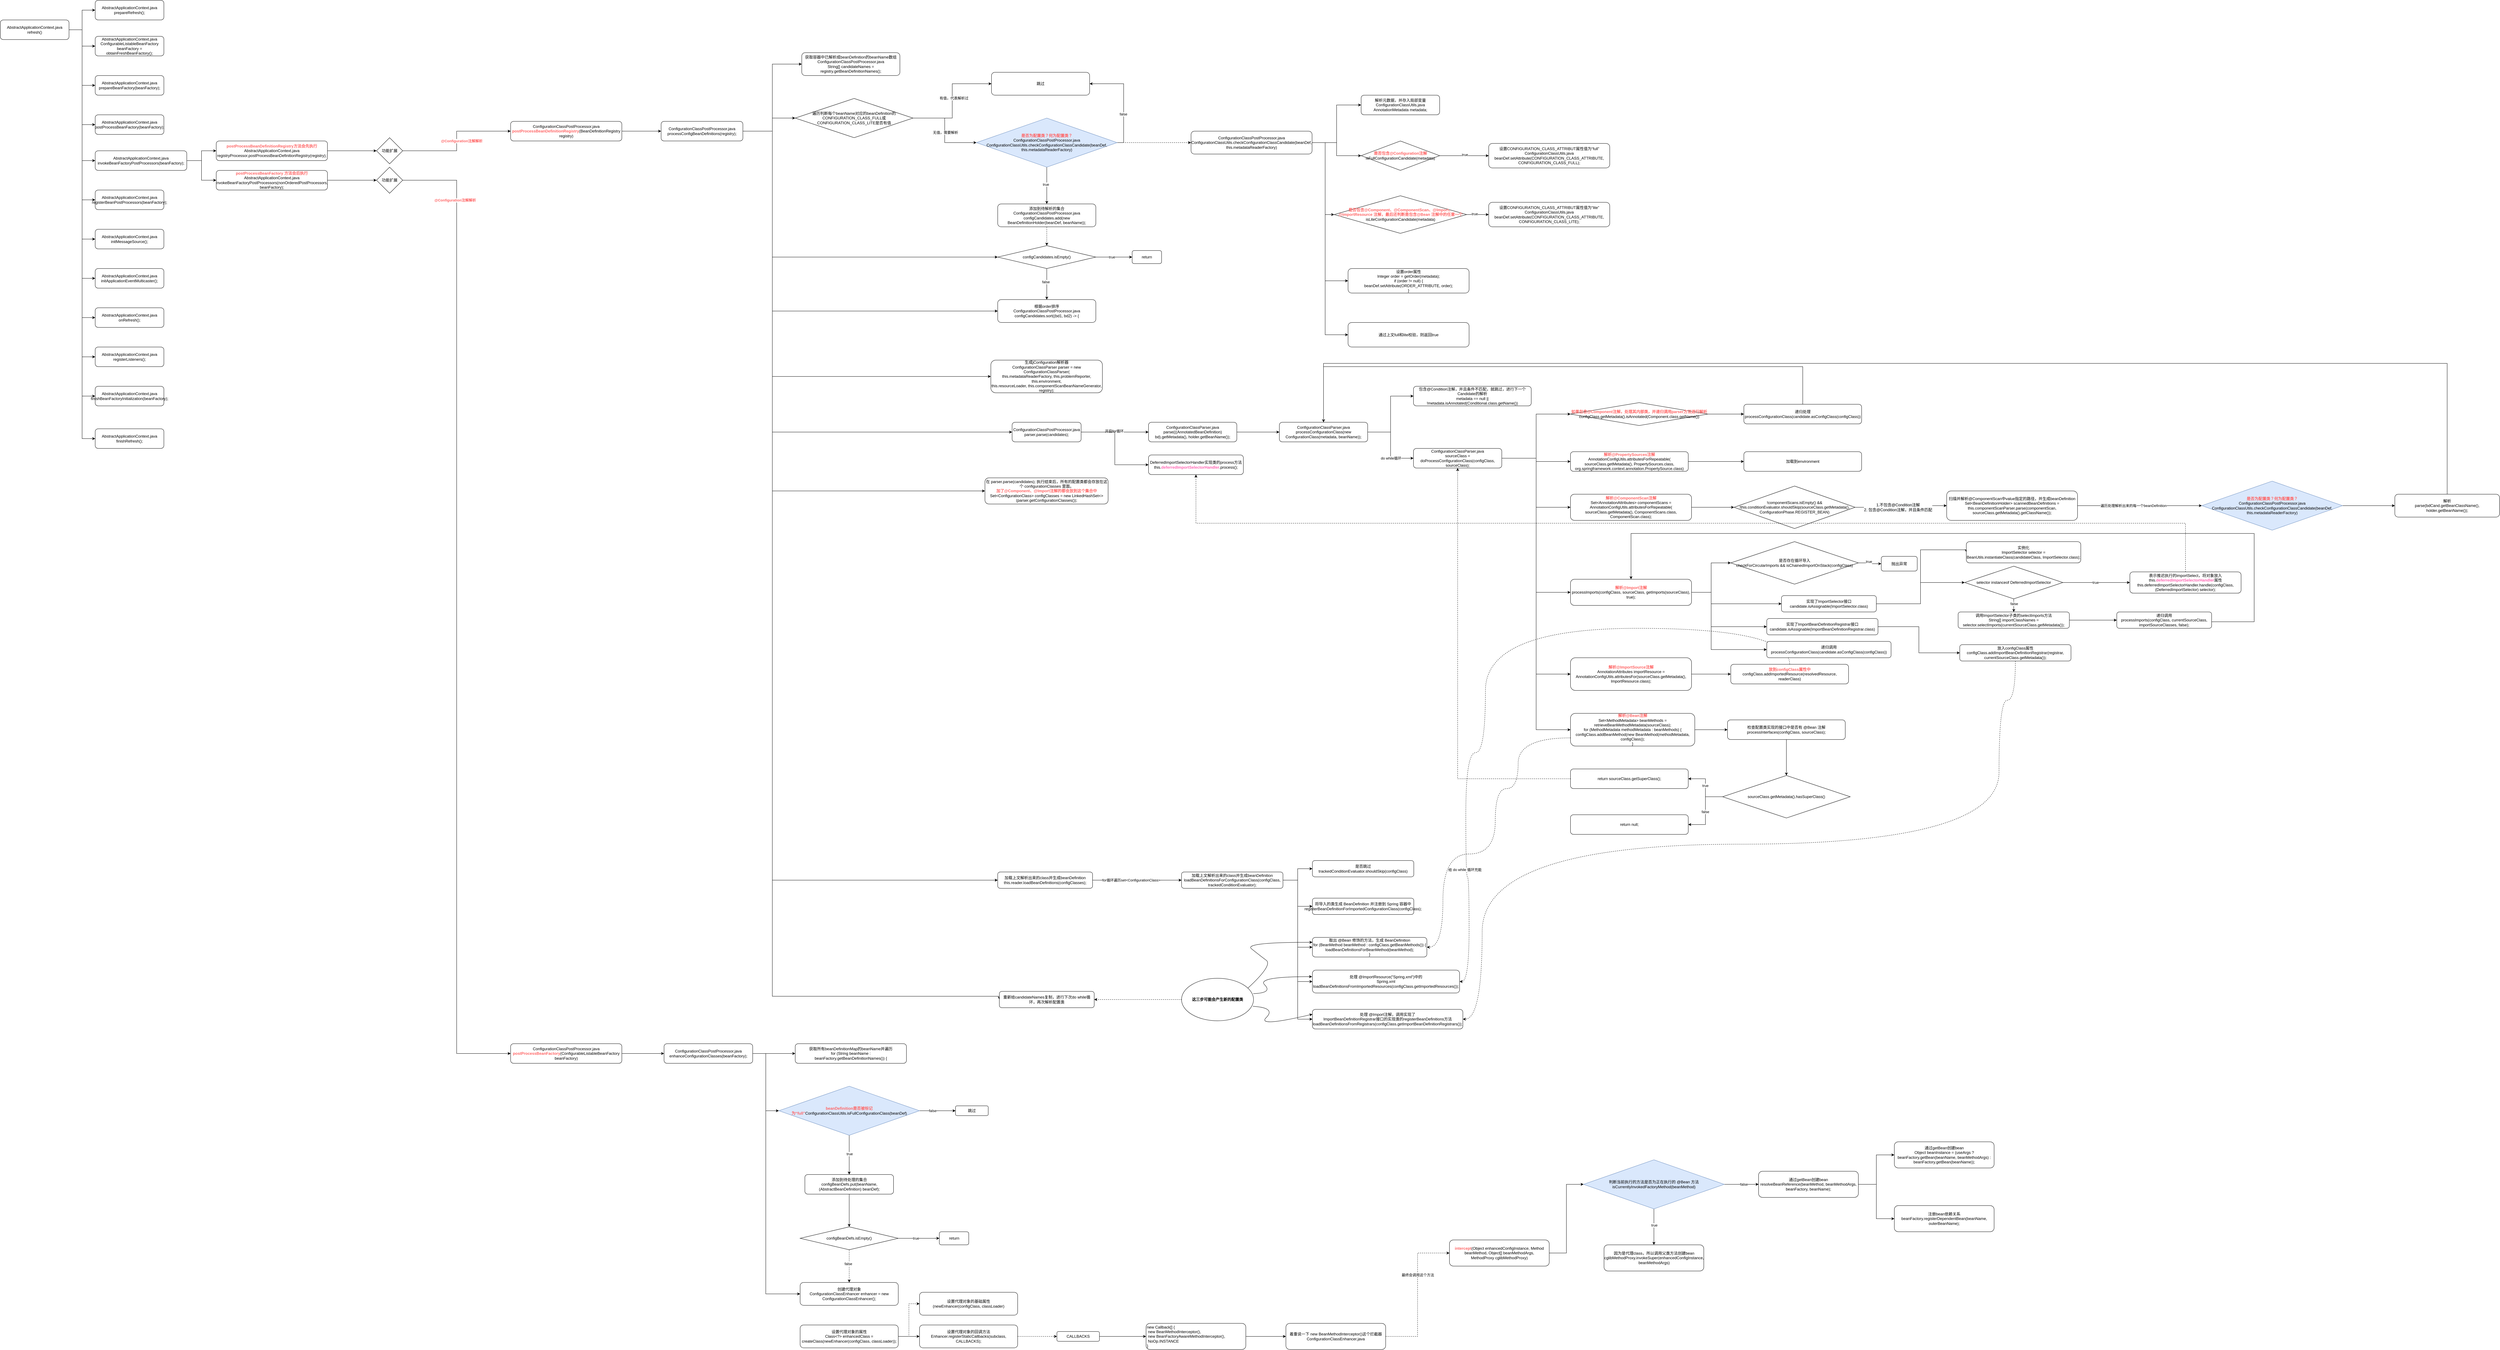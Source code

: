 <mxfile version="16.1.0" type="github">
  <diagram id="u4_ytDEmEdd7WWuaxwHe" name="第 1 页">
    <mxGraphModel dx="1183" dy="750" grid="1" gridSize="10" guides="1" tooltips="1" connect="1" arrows="1" fold="1" page="1" pageScale="1" pageWidth="2339" pageHeight="3300" math="0" shadow="0">
      <root>
        <mxCell id="0" />
        <mxCell id="1" parent="0" />
        <mxCell id="zVeQvamyp8Eo6jB1S1Q2-14" style="edgeStyle=orthogonalEdgeStyle;rounded=0;orthogonalLoop=1;jettySize=auto;html=1;exitX=1;exitY=0.5;exitDx=0;exitDy=0;entryX=0;entryY=0.5;entryDx=0;entryDy=0;" parent="1" source="zVeQvamyp8Eo6jB1S1Q2-1" target="zVeQvamyp8Eo6jB1S1Q2-2" edge="1">
          <mxGeometry relative="1" as="geometry" />
        </mxCell>
        <mxCell id="zVeQvamyp8Eo6jB1S1Q2-15" style="edgeStyle=orthogonalEdgeStyle;rounded=0;orthogonalLoop=1;jettySize=auto;html=1;exitX=1;exitY=0.5;exitDx=0;exitDy=0;entryX=0;entryY=0.5;entryDx=0;entryDy=0;" parent="1" source="zVeQvamyp8Eo6jB1S1Q2-1" target="zVeQvamyp8Eo6jB1S1Q2-3" edge="1">
          <mxGeometry relative="1" as="geometry" />
        </mxCell>
        <mxCell id="zVeQvamyp8Eo6jB1S1Q2-16" style="edgeStyle=orthogonalEdgeStyle;rounded=0;orthogonalLoop=1;jettySize=auto;html=1;exitX=1;exitY=0.5;exitDx=0;exitDy=0;entryX=0;entryY=0.5;entryDx=0;entryDy=0;" parent="1" source="zVeQvamyp8Eo6jB1S1Q2-1" target="zVeQvamyp8Eo6jB1S1Q2-4" edge="1">
          <mxGeometry relative="1" as="geometry" />
        </mxCell>
        <mxCell id="zVeQvamyp8Eo6jB1S1Q2-17" style="edgeStyle=orthogonalEdgeStyle;rounded=0;orthogonalLoop=1;jettySize=auto;html=1;exitX=1;exitY=0.5;exitDx=0;exitDy=0;entryX=0;entryY=0.5;entryDx=0;entryDy=0;" parent="1" source="zVeQvamyp8Eo6jB1S1Q2-1" target="zVeQvamyp8Eo6jB1S1Q2-5" edge="1">
          <mxGeometry relative="1" as="geometry" />
        </mxCell>
        <mxCell id="zVeQvamyp8Eo6jB1S1Q2-18" style="edgeStyle=orthogonalEdgeStyle;rounded=0;orthogonalLoop=1;jettySize=auto;html=1;exitX=1;exitY=0.5;exitDx=0;exitDy=0;entryX=0;entryY=0.5;entryDx=0;entryDy=0;" parent="1" source="zVeQvamyp8Eo6jB1S1Q2-1" target="zVeQvamyp8Eo6jB1S1Q2-6" edge="1">
          <mxGeometry relative="1" as="geometry" />
        </mxCell>
        <mxCell id="zVeQvamyp8Eo6jB1S1Q2-20" style="edgeStyle=orthogonalEdgeStyle;rounded=0;orthogonalLoop=1;jettySize=auto;html=1;exitX=1;exitY=0.5;exitDx=0;exitDy=0;entryX=0;entryY=0.5;entryDx=0;entryDy=0;" parent="1" source="zVeQvamyp8Eo6jB1S1Q2-1" target="zVeQvamyp8Eo6jB1S1Q2-7" edge="1">
          <mxGeometry relative="1" as="geometry" />
        </mxCell>
        <mxCell id="zVeQvamyp8Eo6jB1S1Q2-21" style="edgeStyle=orthogonalEdgeStyle;rounded=0;orthogonalLoop=1;jettySize=auto;html=1;exitX=1;exitY=0.5;exitDx=0;exitDy=0;entryX=0;entryY=0.5;entryDx=0;entryDy=0;" parent="1" source="zVeQvamyp8Eo6jB1S1Q2-1" target="zVeQvamyp8Eo6jB1S1Q2-8" edge="1">
          <mxGeometry relative="1" as="geometry" />
        </mxCell>
        <mxCell id="zVeQvamyp8Eo6jB1S1Q2-22" style="edgeStyle=orthogonalEdgeStyle;rounded=0;orthogonalLoop=1;jettySize=auto;html=1;exitX=1;exitY=0.5;exitDx=0;exitDy=0;entryX=0;entryY=0.5;entryDx=0;entryDy=0;" parent="1" source="zVeQvamyp8Eo6jB1S1Q2-1" target="zVeQvamyp8Eo6jB1S1Q2-9" edge="1">
          <mxGeometry relative="1" as="geometry" />
        </mxCell>
        <mxCell id="zVeQvamyp8Eo6jB1S1Q2-23" style="edgeStyle=orthogonalEdgeStyle;rounded=0;orthogonalLoop=1;jettySize=auto;html=1;exitX=1;exitY=0.5;exitDx=0;exitDy=0;entryX=0;entryY=0.5;entryDx=0;entryDy=0;" parent="1" source="zVeQvamyp8Eo6jB1S1Q2-1" target="zVeQvamyp8Eo6jB1S1Q2-10" edge="1">
          <mxGeometry relative="1" as="geometry" />
        </mxCell>
        <mxCell id="zVeQvamyp8Eo6jB1S1Q2-24" style="edgeStyle=orthogonalEdgeStyle;rounded=0;orthogonalLoop=1;jettySize=auto;html=1;exitX=1;exitY=0.5;exitDx=0;exitDy=0;entryX=0;entryY=0.5;entryDx=0;entryDy=0;" parent="1" source="zVeQvamyp8Eo6jB1S1Q2-1" target="zVeQvamyp8Eo6jB1S1Q2-11" edge="1">
          <mxGeometry relative="1" as="geometry" />
        </mxCell>
        <mxCell id="zVeQvamyp8Eo6jB1S1Q2-25" style="edgeStyle=orthogonalEdgeStyle;rounded=0;orthogonalLoop=1;jettySize=auto;html=1;exitX=1;exitY=0.5;exitDx=0;exitDy=0;entryX=0;entryY=0.5;entryDx=0;entryDy=0;" parent="1" source="zVeQvamyp8Eo6jB1S1Q2-1" target="zVeQvamyp8Eo6jB1S1Q2-12" edge="1">
          <mxGeometry relative="1" as="geometry" />
        </mxCell>
        <mxCell id="zVeQvamyp8Eo6jB1S1Q2-26" style="edgeStyle=orthogonalEdgeStyle;rounded=0;orthogonalLoop=1;jettySize=auto;html=1;exitX=1;exitY=0.5;exitDx=0;exitDy=0;entryX=0;entryY=0.5;entryDx=0;entryDy=0;" parent="1" source="zVeQvamyp8Eo6jB1S1Q2-1" target="zVeQvamyp8Eo6jB1S1Q2-13" edge="1">
          <mxGeometry relative="1" as="geometry" />
        </mxCell>
        <mxCell id="zVeQvamyp8Eo6jB1S1Q2-1" value="AbstractApplicationContext.java&lt;br&gt;refresh()" style="rounded=1;whiteSpace=wrap;html=1;" parent="1" vertex="1">
          <mxGeometry x="310" y="170" width="210" height="60" as="geometry" />
        </mxCell>
        <mxCell id="zVeQvamyp8Eo6jB1S1Q2-2" value="AbstractApplicationContext.java&lt;br&gt;prepareRefresh();" style="rounded=1;whiteSpace=wrap;html=1;" parent="1" vertex="1">
          <mxGeometry x="600" y="110" width="210" height="60" as="geometry" />
        </mxCell>
        <mxCell id="zVeQvamyp8Eo6jB1S1Q2-3" value="AbstractApplicationContext.java&lt;br&gt;ConfigurableListableBeanFactory beanFactory = obtainFreshBeanFactory();" style="rounded=1;whiteSpace=wrap;html=1;" parent="1" vertex="1">
          <mxGeometry x="600" y="220" width="210" height="60" as="geometry" />
        </mxCell>
        <mxCell id="zVeQvamyp8Eo6jB1S1Q2-4" value="AbstractApplicationContext.java&lt;br&gt;prepareBeanFactory(beanFactory);" style="rounded=1;whiteSpace=wrap;html=1;" parent="1" vertex="1">
          <mxGeometry x="600" y="340" width="210" height="60" as="geometry" />
        </mxCell>
        <mxCell id="zVeQvamyp8Eo6jB1S1Q2-5" value="AbstractApplicationContext.java&lt;br&gt;postProcessBeanFactory(beanFactory);" style="rounded=1;whiteSpace=wrap;html=1;" parent="1" vertex="1">
          <mxGeometry x="600" y="460" width="210" height="60" as="geometry" />
        </mxCell>
        <mxCell id="zVeQvamyp8Eo6jB1S1Q2-29" style="edgeStyle=orthogonalEdgeStyle;rounded=0;orthogonalLoop=1;jettySize=auto;html=1;exitX=1;exitY=0.5;exitDx=0;exitDy=0;" parent="1" source="zVeQvamyp8Eo6jB1S1Q2-6" target="zVeQvamyp8Eo6jB1S1Q2-27" edge="1">
          <mxGeometry relative="1" as="geometry" />
        </mxCell>
        <mxCell id="zVeQvamyp8Eo6jB1S1Q2-30" style="edgeStyle=orthogonalEdgeStyle;rounded=0;orthogonalLoop=1;jettySize=auto;html=1;exitX=1;exitY=0.5;exitDx=0;exitDy=0;entryX=0;entryY=0.5;entryDx=0;entryDy=0;" parent="1" source="zVeQvamyp8Eo6jB1S1Q2-6" target="zVeQvamyp8Eo6jB1S1Q2-28" edge="1">
          <mxGeometry relative="1" as="geometry" />
        </mxCell>
        <mxCell id="zVeQvamyp8Eo6jB1S1Q2-6" value="AbstractApplicationContext.java&lt;br&gt;invokeBeanFactoryPostProcessors(beanFactory);" style="rounded=1;whiteSpace=wrap;html=1;" parent="1" vertex="1">
          <mxGeometry x="600" y="570" width="280" height="60" as="geometry" />
        </mxCell>
        <mxCell id="zVeQvamyp8Eo6jB1S1Q2-7" value="AbstractApplicationContext.java&lt;br&gt;registerBeanPostProcessors(beanFactory);" style="rounded=1;whiteSpace=wrap;html=1;" parent="1" vertex="1">
          <mxGeometry x="600" y="690" width="210" height="60" as="geometry" />
        </mxCell>
        <mxCell id="zVeQvamyp8Eo6jB1S1Q2-8" value="AbstractApplicationContext.java&lt;br&gt;initMessageSource();" style="rounded=1;whiteSpace=wrap;html=1;" parent="1" vertex="1">
          <mxGeometry x="600" y="810" width="210" height="60" as="geometry" />
        </mxCell>
        <mxCell id="zVeQvamyp8Eo6jB1S1Q2-9" value="AbstractApplicationContext.java&lt;br&gt;initApplicationEventMulticaster();" style="rounded=1;whiteSpace=wrap;html=1;" parent="1" vertex="1">
          <mxGeometry x="600" y="930" width="210" height="60" as="geometry" />
        </mxCell>
        <mxCell id="zVeQvamyp8Eo6jB1S1Q2-10" value="AbstractApplicationContext.java&lt;br&gt;onRefresh();" style="rounded=1;whiteSpace=wrap;html=1;" parent="1" vertex="1">
          <mxGeometry x="600" y="1050" width="210" height="60" as="geometry" />
        </mxCell>
        <mxCell id="zVeQvamyp8Eo6jB1S1Q2-11" value="AbstractApplicationContext.java&lt;br&gt;registerListeners();" style="rounded=1;whiteSpace=wrap;html=1;" parent="1" vertex="1">
          <mxGeometry x="600" y="1170" width="210" height="60" as="geometry" />
        </mxCell>
        <mxCell id="zVeQvamyp8Eo6jB1S1Q2-12" value="AbstractApplicationContext.java&lt;br&gt;finishBeanFactoryInitialization(beanFactory);" style="rounded=1;whiteSpace=wrap;html=1;" parent="1" vertex="1">
          <mxGeometry x="600" y="1290" width="210" height="60" as="geometry" />
        </mxCell>
        <mxCell id="zVeQvamyp8Eo6jB1S1Q2-13" value="AbstractApplicationContext.java&lt;br&gt;finishRefresh();" style="rounded=1;whiteSpace=wrap;html=1;" parent="1" vertex="1">
          <mxGeometry x="600" y="1420" width="210" height="60" as="geometry" />
        </mxCell>
        <mxCell id="zVeQvamyp8Eo6jB1S1Q2-33" style="edgeStyle=orthogonalEdgeStyle;rounded=0;orthogonalLoop=1;jettySize=auto;html=1;exitX=1;exitY=0.5;exitDx=0;exitDy=0;fontColor=#000000;" parent="1" source="zVeQvamyp8Eo6jB1S1Q2-27" target="zVeQvamyp8Eo6jB1S1Q2-32" edge="1">
          <mxGeometry relative="1" as="geometry" />
        </mxCell>
        <mxCell id="zVeQvamyp8Eo6jB1S1Q2-27" value="&lt;font color=&quot;#ff6666&quot;&gt;&lt;b&gt;postProcessBeanDefinitionRegistry方法会先执行&lt;br&gt;&lt;/b&gt;&lt;/font&gt;AbstractApplicationContext.java&lt;br&gt;registryProcessor.postProcessBeanDefinitionRegistry(registry);" style="rounded=1;whiteSpace=wrap;html=1;" parent="1" vertex="1">
          <mxGeometry x="970" y="540" width="340" height="60" as="geometry" />
        </mxCell>
        <mxCell id="lpueotJn2MPEtCa1TwRq-60" style="edgeStyle=orthogonalEdgeStyle;rounded=0;orthogonalLoop=1;jettySize=auto;html=1;exitX=1;exitY=0.5;exitDx=0;exitDy=0;entryX=0;entryY=0.5;entryDx=0;entryDy=0;fontColor=#FF66B3;" edge="1" parent="1" source="zVeQvamyp8Eo6jB1S1Q2-28" target="lpueotJn2MPEtCa1TwRq-59">
          <mxGeometry relative="1" as="geometry" />
        </mxCell>
        <mxCell id="zVeQvamyp8Eo6jB1S1Q2-28" value="&lt;b&gt;&lt;font color=&quot;#ff6666&quot;&gt;postProcessBeanFactory 方法会后执行&lt;br&gt;&lt;/font&gt;&lt;/b&gt;AbstractApplicationContext.java&lt;br&gt;invokeBeanFactoryPostProcessors(nonOrderedPostProcessors, beanFactory);" style="rounded=1;whiteSpace=wrap;html=1;" parent="1" vertex="1">
          <mxGeometry x="970" y="630" width="340" height="60" as="geometry" />
        </mxCell>
        <mxCell id="zVeQvamyp8Eo6jB1S1Q2-35" style="edgeStyle=orthogonalEdgeStyle;rounded=0;orthogonalLoop=1;jettySize=auto;html=1;exitX=1;exitY=0.5;exitDx=0;exitDy=0;entryX=0;entryY=0.5;entryDx=0;entryDy=0;fontColor=#000000;" parent="1" source="zVeQvamyp8Eo6jB1S1Q2-32" target="zVeQvamyp8Eo6jB1S1Q2-34" edge="1">
          <mxGeometry relative="1" as="geometry" />
        </mxCell>
        <mxCell id="zVeQvamyp8Eo6jB1S1Q2-36" value="&lt;font color=&quot;#ff6666&quot;&gt;&lt;b&gt;@Configuration注解解析&lt;/b&gt;&lt;/font&gt;" style="edgeLabel;html=1;align=center;verticalAlign=middle;resizable=0;points=[];fontColor=#000000;" parent="zVeQvamyp8Eo6jB1S1Q2-35" vertex="1" connectable="0">
          <mxGeometry x="0.457" y="1" relative="1" as="geometry">
            <mxPoint x="-44" y="31" as="offset" />
          </mxGeometry>
        </mxCell>
        <mxCell id="zVeQvamyp8Eo6jB1S1Q2-32" value="&lt;font color=&quot;#000000&quot;&gt;功能扩展&lt;/font&gt;" style="rhombus;whiteSpace=wrap;html=1;fontColor=#FF6666;" parent="1" vertex="1">
          <mxGeometry x="1460" y="530" width="80" height="80" as="geometry" />
        </mxCell>
        <mxCell id="zVeQvamyp8Eo6jB1S1Q2-38" style="edgeStyle=orthogonalEdgeStyle;rounded=0;orthogonalLoop=1;jettySize=auto;html=1;exitX=1;exitY=0.5;exitDx=0;exitDy=0;entryX=0;entryY=0.5;entryDx=0;entryDy=0;fontColor=#FF6666;" parent="1" source="zVeQvamyp8Eo6jB1S1Q2-34" target="zVeQvamyp8Eo6jB1S1Q2-37" edge="1">
          <mxGeometry relative="1" as="geometry" />
        </mxCell>
        <mxCell id="zVeQvamyp8Eo6jB1S1Q2-34" value="ConfigurationClassPostProcessor.java&lt;br&gt;&lt;font color=&quot;#ff6666&quot;&gt;&lt;b&gt;postProcessBeanDefinitionRegistry&lt;/b&gt;&lt;/font&gt;(BeanDefinitionRegistry registry)" style="rounded=1;whiteSpace=wrap;html=1;" parent="1" vertex="1">
          <mxGeometry x="1870" y="480" width="340" height="60" as="geometry" />
        </mxCell>
        <mxCell id="zVeQvamyp8Eo6jB1S1Q2-44" style="edgeStyle=orthogonalEdgeStyle;rounded=0;orthogonalLoop=1;jettySize=auto;html=1;exitX=1;exitY=0.5;exitDx=0;exitDy=0;entryX=0;entryY=0.5;entryDx=0;entryDy=0;fontColor=#000000;" parent="1" source="zVeQvamyp8Eo6jB1S1Q2-37" target="zVeQvamyp8Eo6jB1S1Q2-39" edge="1">
          <mxGeometry relative="1" as="geometry" />
        </mxCell>
        <mxCell id="zVeQvamyp8Eo6jB1S1Q2-45" style="edgeStyle=orthogonalEdgeStyle;rounded=0;orthogonalLoop=1;jettySize=auto;html=1;exitX=1;exitY=0.5;exitDx=0;exitDy=0;fontColor=#000000;" parent="1" source="zVeQvamyp8Eo6jB1S1Q2-37" target="zVeQvamyp8Eo6jB1S1Q2-40" edge="1">
          <mxGeometry relative="1" as="geometry">
            <Array as="points">
              <mxPoint x="2670" y="510" />
              <mxPoint x="2670" y="470" />
            </Array>
          </mxGeometry>
        </mxCell>
        <mxCell id="zVeQvamyp8Eo6jB1S1Q2-153" style="edgeStyle=orthogonalEdgeStyle;rounded=0;orthogonalLoop=1;jettySize=auto;html=1;exitX=1;exitY=0.5;exitDx=0;exitDy=0;entryX=0;entryY=0.5;entryDx=0;entryDy=0;fontColor=#000000;" parent="1" source="zVeQvamyp8Eo6jB1S1Q2-37" target="zVeQvamyp8Eo6jB1S1Q2-76" edge="1">
          <mxGeometry relative="1" as="geometry">
            <Array as="points">
              <mxPoint x="2670" y="510" />
              <mxPoint x="2670" y="895" />
            </Array>
          </mxGeometry>
        </mxCell>
        <mxCell id="zVeQvamyp8Eo6jB1S1Q2-154" style="edgeStyle=orthogonalEdgeStyle;rounded=0;orthogonalLoop=1;jettySize=auto;html=1;exitX=1;exitY=0.5;exitDx=0;exitDy=0;entryX=0;entryY=0.5;entryDx=0;entryDy=0;fontColor=#000000;" parent="1" source="zVeQvamyp8Eo6jB1S1Q2-37" target="zVeQvamyp8Eo6jB1S1Q2-85" edge="1">
          <mxGeometry relative="1" as="geometry">
            <Array as="points">
              <mxPoint x="2670" y="510" />
              <mxPoint x="2670" y="1060" />
            </Array>
          </mxGeometry>
        </mxCell>
        <mxCell id="zVeQvamyp8Eo6jB1S1Q2-155" style="edgeStyle=orthogonalEdgeStyle;rounded=0;orthogonalLoop=1;jettySize=auto;html=1;exitX=1;exitY=0.5;exitDx=0;exitDy=0;entryX=0;entryY=0.5;entryDx=0;entryDy=0;fontColor=#000000;" parent="1" source="zVeQvamyp8Eo6jB1S1Q2-37" target="zVeQvamyp8Eo6jB1S1Q2-87" edge="1">
          <mxGeometry relative="1" as="geometry">
            <Array as="points">
              <mxPoint x="2670" y="510" />
              <mxPoint x="2670" y="1260" />
            </Array>
          </mxGeometry>
        </mxCell>
        <mxCell id="zVeQvamyp8Eo6jB1S1Q2-156" style="edgeStyle=orthogonalEdgeStyle;rounded=0;orthogonalLoop=1;jettySize=auto;html=1;exitX=1;exitY=0.5;exitDx=0;exitDy=0;fontColor=#000000;entryX=0;entryY=0.5;entryDx=0;entryDy=0;" parent="1" source="zVeQvamyp8Eo6jB1S1Q2-37" target="zVeQvamyp8Eo6jB1S1Q2-89" edge="1">
          <mxGeometry relative="1" as="geometry">
            <mxPoint x="3380" y="1430" as="targetPoint" />
            <Array as="points">
              <mxPoint x="2670" y="510" />
              <mxPoint x="2670" y="1430" />
            </Array>
          </mxGeometry>
        </mxCell>
        <mxCell id="zVeQvamyp8Eo6jB1S1Q2-159" style="edgeStyle=orthogonalEdgeStyle;rounded=0;orthogonalLoop=1;jettySize=auto;html=1;exitX=1;exitY=0.5;exitDx=0;exitDy=0;entryX=0;entryY=0.5;entryDx=0;entryDy=0;fontColor=#000000;" parent="1" source="zVeQvamyp8Eo6jB1S1Q2-37" target="zVeQvamyp8Eo6jB1S1Q2-158" edge="1">
          <mxGeometry relative="1" as="geometry">
            <Array as="points">
              <mxPoint x="2670" y="510" />
              <mxPoint x="2670" y="1610" />
            </Array>
          </mxGeometry>
        </mxCell>
        <mxCell id="lpueotJn2MPEtCa1TwRq-30" style="edgeStyle=orthogonalEdgeStyle;rounded=0;orthogonalLoop=1;jettySize=auto;html=1;exitX=1;exitY=0.5;exitDx=0;exitDy=0;fontColor=#FF6666;entryX=0;entryY=0.5;entryDx=0;entryDy=0;" edge="1" parent="1" source="zVeQvamyp8Eo6jB1S1Q2-37" target="lpueotJn2MPEtCa1TwRq-1">
          <mxGeometry relative="1" as="geometry">
            <mxPoint x="3350" y="2810" as="targetPoint" />
            <Array as="points">
              <mxPoint x="2670" y="510" />
              <mxPoint x="2670" y="2800" />
            </Array>
          </mxGeometry>
        </mxCell>
        <mxCell id="lpueotJn2MPEtCa1TwRq-39" style="edgeStyle=orthogonalEdgeStyle;rounded=0;orthogonalLoop=1;jettySize=auto;html=1;exitX=1;exitY=0.5;exitDx=0;exitDy=0;entryX=0;entryY=0.5;entryDx=0;entryDy=0;fontColor=#000000;" edge="1" parent="1" source="zVeQvamyp8Eo6jB1S1Q2-37" target="lpueotJn2MPEtCa1TwRq-37">
          <mxGeometry relative="1" as="geometry">
            <Array as="points">
              <mxPoint x="2670" y="510" />
              <mxPoint x="2670" y="3155" />
            </Array>
          </mxGeometry>
        </mxCell>
        <mxCell id="zVeQvamyp8Eo6jB1S1Q2-37" value="ConfigurationClassPostProcessor.java&lt;br&gt;processConfigBeanDefinitions(registry);" style="rounded=1;whiteSpace=wrap;html=1;" parent="1" vertex="1">
          <mxGeometry x="2330" y="480" width="250" height="60" as="geometry" />
        </mxCell>
        <mxCell id="zVeQvamyp8Eo6jB1S1Q2-39" value="获取容器中已解析成beanDefinition的beanName数组&lt;br&gt;ConfigurationClassPostProcessor.java&lt;br&gt;String[] candidateNames = registry.getBeanDefinitionNames();" style="rounded=1;whiteSpace=wrap;html=1;" parent="1" vertex="1">
          <mxGeometry x="2760" y="270" width="300" height="70" as="geometry" />
        </mxCell>
        <mxCell id="zVeQvamyp8Eo6jB1S1Q2-42" style="edgeStyle=orthogonalEdgeStyle;rounded=0;orthogonalLoop=1;jettySize=auto;html=1;exitX=1;exitY=0.5;exitDx=0;exitDy=0;fontColor=#FF6666;entryX=0;entryY=0.5;entryDx=0;entryDy=0;" parent="1" source="zVeQvamyp8Eo6jB1S1Q2-40" target="zVeQvamyp8Eo6jB1S1Q2-41" edge="1">
          <mxGeometry relative="1" as="geometry" />
        </mxCell>
        <mxCell id="zVeQvamyp8Eo6jB1S1Q2-43" value="&lt;font color=&quot;#000000&quot;&gt;有值，代表解析过&lt;/font&gt;" style="edgeLabel;html=1;align=center;verticalAlign=middle;resizable=0;points=[];fontColor=#FF6666;" parent="zVeQvamyp8Eo6jB1S1Q2-42" vertex="1" connectable="0">
          <mxGeometry x="0.024" y="-5" relative="1" as="geometry">
            <mxPoint y="-5" as="offset" />
          </mxGeometry>
        </mxCell>
        <mxCell id="zVeQvamyp8Eo6jB1S1Q2-47" style="edgeStyle=orthogonalEdgeStyle;rounded=0;orthogonalLoop=1;jettySize=auto;html=1;exitX=1;exitY=0.5;exitDx=0;exitDy=0;entryX=0;entryY=0.5;entryDx=0;entryDy=0;fontColor=#000000;" parent="1" source="zVeQvamyp8Eo6jB1S1Q2-40" target="zVeQvamyp8Eo6jB1S1Q2-46" edge="1">
          <mxGeometry relative="1" as="geometry" />
        </mxCell>
        <mxCell id="zVeQvamyp8Eo6jB1S1Q2-48" value="无值，需要解析" style="edgeLabel;html=1;align=center;verticalAlign=middle;resizable=0;points=[];fontColor=#000000;" parent="zVeQvamyp8Eo6jB1S1Q2-47" vertex="1" connectable="0">
          <mxGeometry x="0.046" y="2" relative="1" as="geometry">
            <mxPoint as="offset" />
          </mxGeometry>
        </mxCell>
        <mxCell id="zVeQvamyp8Eo6jB1S1Q2-40" value="遍历判断每个beanName对应的beanDefinition的CONFIGURATION_CLASS_FULL或CONFIGURATION_CLASS_LITE是否有值" style="rhombus;whiteSpace=wrap;html=1;" parent="1" vertex="1">
          <mxGeometry x="2740" y="410" width="360" height="120" as="geometry" />
        </mxCell>
        <mxCell id="zVeQvamyp8Eo6jB1S1Q2-41" value="跳过" style="rounded=1;whiteSpace=wrap;html=1;" parent="1" vertex="1">
          <mxGeometry x="3340" y="330" width="300" height="70" as="geometry" />
        </mxCell>
        <mxCell id="zVeQvamyp8Eo6jB1S1Q2-49" style="edgeStyle=orthogonalEdgeStyle;rounded=0;orthogonalLoop=1;jettySize=auto;html=1;exitX=1;exitY=0.5;exitDx=0;exitDy=0;entryX=1;entryY=0.5;entryDx=0;entryDy=0;fontColor=#000000;" parent="1" source="zVeQvamyp8Eo6jB1S1Q2-46" target="zVeQvamyp8Eo6jB1S1Q2-41" edge="1">
          <mxGeometry relative="1" as="geometry" />
        </mxCell>
        <mxCell id="zVeQvamyp8Eo6jB1S1Q2-50" value="false" style="edgeLabel;html=1;align=center;verticalAlign=middle;resizable=0;points=[];fontColor=#000000;" parent="zVeQvamyp8Eo6jB1S1Q2-49" vertex="1" connectable="0">
          <mxGeometry x="-0.298" y="1" relative="1" as="geometry">
            <mxPoint y="-1" as="offset" />
          </mxGeometry>
        </mxCell>
        <mxCell id="zVeQvamyp8Eo6jB1S1Q2-52" style="edgeStyle=orthogonalEdgeStyle;rounded=0;orthogonalLoop=1;jettySize=auto;html=1;exitX=0.5;exitY=1;exitDx=0;exitDy=0;entryX=0.5;entryY=0;entryDx=0;entryDy=0;fontColor=#000000;" parent="1" source="zVeQvamyp8Eo6jB1S1Q2-46" target="zVeQvamyp8Eo6jB1S1Q2-51" edge="1">
          <mxGeometry relative="1" as="geometry" />
        </mxCell>
        <mxCell id="zVeQvamyp8Eo6jB1S1Q2-53" value="true" style="edgeLabel;html=1;align=center;verticalAlign=middle;resizable=0;points=[];fontColor=#000000;" parent="zVeQvamyp8Eo6jB1S1Q2-52" vertex="1" connectable="0">
          <mxGeometry x="-0.061" y="-3" relative="1" as="geometry">
            <mxPoint as="offset" />
          </mxGeometry>
        </mxCell>
        <mxCell id="lpueotJn2MPEtCa1TwRq-117" style="edgeStyle=orthogonalEdgeStyle;rounded=0;orthogonalLoop=1;jettySize=auto;html=1;exitX=1;exitY=0.5;exitDx=0;exitDy=0;entryX=0;entryY=0.5;entryDx=0;entryDy=0;fontColor=#000000;dashed=1;" edge="1" parent="1" source="zVeQvamyp8Eo6jB1S1Q2-46" target="zVeQvamyp8Eo6jB1S1Q2-54">
          <mxGeometry relative="1" as="geometry" />
        </mxCell>
        <mxCell id="zVeQvamyp8Eo6jB1S1Q2-46" value="&lt;b&gt;&lt;font color=&quot;#ff6666&quot;&gt;是否为配置类？何为配置类？&lt;/font&gt;&lt;/b&gt;&lt;br&gt;ConfigurationClassPostProcessor.java&lt;br&gt;ConfigurationClassUtils.checkConfigurationClassCandidate(beanDef, this.metadataReaderFactory)" style="rhombus;whiteSpace=wrap;html=1;fillColor=#dae8fc;strokeColor=#6c8ebf;" parent="1" vertex="1">
          <mxGeometry x="3294" y="470" width="430" height="150" as="geometry" />
        </mxCell>
        <mxCell id="zVeQvamyp8Eo6jB1S1Q2-77" style="edgeStyle=orthogonalEdgeStyle;rounded=0;orthogonalLoop=1;jettySize=auto;html=1;exitX=0.5;exitY=1;exitDx=0;exitDy=0;entryX=0.5;entryY=0;entryDx=0;entryDy=0;fontColor=#FF6666;dashed=1;" parent="1" source="zVeQvamyp8Eo6jB1S1Q2-51" target="zVeQvamyp8Eo6jB1S1Q2-76" edge="1">
          <mxGeometry relative="1" as="geometry" />
        </mxCell>
        <mxCell id="zVeQvamyp8Eo6jB1S1Q2-51" value="添加到待解析的集合&lt;br&gt;ConfigurationClassPostProcessor.java&lt;br&gt;configCandidates.add(new BeanDefinitionHolder(beanDef, beanName));" style="rounded=1;whiteSpace=wrap;html=1;" parent="1" vertex="1">
          <mxGeometry x="3359" y="732.5" width="300" height="70" as="geometry" />
        </mxCell>
        <mxCell id="zVeQvamyp8Eo6jB1S1Q2-63" style="edgeStyle=orthogonalEdgeStyle;rounded=0;orthogonalLoop=1;jettySize=auto;html=1;exitX=1;exitY=0.5;exitDx=0;exitDy=0;entryX=0;entryY=0.5;entryDx=0;entryDy=0;fontColor=#000000;" parent="1" source="zVeQvamyp8Eo6jB1S1Q2-54" target="zVeQvamyp8Eo6jB1S1Q2-60" edge="1">
          <mxGeometry relative="1" as="geometry" />
        </mxCell>
        <mxCell id="zVeQvamyp8Eo6jB1S1Q2-64" style="edgeStyle=orthogonalEdgeStyle;rounded=0;orthogonalLoop=1;jettySize=auto;html=1;exitX=1;exitY=0.5;exitDx=0;exitDy=0;entryX=0;entryY=0.5;entryDx=0;entryDy=0;fontColor=#000000;" parent="1" source="zVeQvamyp8Eo6jB1S1Q2-54" target="zVeQvamyp8Eo6jB1S1Q2-61" edge="1">
          <mxGeometry relative="1" as="geometry" />
        </mxCell>
        <mxCell id="zVeQvamyp8Eo6jB1S1Q2-65" style="edgeStyle=orthogonalEdgeStyle;rounded=0;orthogonalLoop=1;jettySize=auto;html=1;exitX=1;exitY=0.5;exitDx=0;exitDy=0;entryX=0;entryY=0.5;entryDx=0;entryDy=0;fontColor=#000000;" parent="1" source="zVeQvamyp8Eo6jB1S1Q2-54" target="zVeQvamyp8Eo6jB1S1Q2-62" edge="1">
          <mxGeometry relative="1" as="geometry">
            <Array as="points">
              <mxPoint x="4360" y="545" />
              <mxPoint x="4360" y="765" />
            </Array>
          </mxGeometry>
        </mxCell>
        <mxCell id="zVeQvamyp8Eo6jB1S1Q2-75" style="edgeStyle=orthogonalEdgeStyle;rounded=0;orthogonalLoop=1;jettySize=auto;html=1;exitX=1;exitY=0.5;exitDx=0;exitDy=0;fontColor=#000000;entryX=0;entryY=0.5;entryDx=0;entryDy=0;" parent="1" source="zVeQvamyp8Eo6jB1S1Q2-54" target="zVeQvamyp8Eo6jB1S1Q2-74" edge="1">
          <mxGeometry relative="1" as="geometry">
            <mxPoint x="4300" y="1140" as="targetPoint" />
            <Array as="points">
              <mxPoint x="4360" y="545" />
              <mxPoint x="4360" y="1133" />
            </Array>
          </mxGeometry>
        </mxCell>
        <mxCell id="zVeQvamyp8Eo6jB1S1Q2-83" style="edgeStyle=orthogonalEdgeStyle;rounded=0;orthogonalLoop=1;jettySize=auto;html=1;exitX=1;exitY=0.5;exitDx=0;exitDy=0;entryX=0;entryY=0.5;entryDx=0;entryDy=0;fontColor=#000000;" parent="1" source="zVeQvamyp8Eo6jB1S1Q2-54" target="zVeQvamyp8Eo6jB1S1Q2-82" edge="1">
          <mxGeometry relative="1" as="geometry">
            <Array as="points">
              <mxPoint x="4360" y="545" />
              <mxPoint x="4360" y="967" />
            </Array>
          </mxGeometry>
        </mxCell>
        <mxCell id="zVeQvamyp8Eo6jB1S1Q2-54" value="ConfigurationClassPostProcessor.java&lt;br&gt;ConfigurationClassUtils.checkConfigurationClassCandidate(beanDef, this.metadataReaderFactory)" style="rounded=1;whiteSpace=wrap;html=1;" parent="1" vertex="1">
          <mxGeometry x="3950" y="510" width="370" height="70" as="geometry" />
        </mxCell>
        <mxCell id="zVeQvamyp8Eo6jB1S1Q2-60" value="解析元数据，并存入局部变量&lt;br&gt;ConfigurationClassUtils.java&lt;br&gt;AnnotationMetadata metadata;" style="rounded=1;whiteSpace=wrap;html=1;" parent="1" vertex="1">
          <mxGeometry x="4470" y="400" width="240" height="60" as="geometry" />
        </mxCell>
        <mxCell id="zVeQvamyp8Eo6jB1S1Q2-69" style="edgeStyle=orthogonalEdgeStyle;rounded=0;orthogonalLoop=1;jettySize=auto;html=1;exitX=1;exitY=0.5;exitDx=0;exitDy=0;fontColor=#000000;" parent="1" source="zVeQvamyp8Eo6jB1S1Q2-61" target="zVeQvamyp8Eo6jB1S1Q2-66" edge="1">
          <mxGeometry relative="1" as="geometry" />
        </mxCell>
        <mxCell id="zVeQvamyp8Eo6jB1S1Q2-71" value="true" style="edgeLabel;html=1;align=center;verticalAlign=middle;resizable=0;points=[];fontColor=#000000;" parent="zVeQvamyp8Eo6jB1S1Q2-69" vertex="1" connectable="0">
          <mxGeometry x="0.011" y="3" relative="1" as="geometry">
            <mxPoint x="1" as="offset" />
          </mxGeometry>
        </mxCell>
        <mxCell id="zVeQvamyp8Eo6jB1S1Q2-61" value="&lt;font color=&quot;#ff6666&quot;&gt;&lt;b&gt;是否包含@Configuration注解&lt;br&gt;&lt;/b&gt;&lt;/font&gt;isFullConfigurationCandidate(metadata)" style="rhombus;whiteSpace=wrap;html=1;" parent="1" vertex="1">
          <mxGeometry x="4470" y="540" width="240" height="90" as="geometry" />
        </mxCell>
        <mxCell id="zVeQvamyp8Eo6jB1S1Q2-70" style="edgeStyle=orthogonalEdgeStyle;rounded=0;orthogonalLoop=1;jettySize=auto;html=1;exitX=1;exitY=0.5;exitDx=0;exitDy=0;entryX=0;entryY=0.5;entryDx=0;entryDy=0;fontColor=#000000;" parent="1" source="zVeQvamyp8Eo6jB1S1Q2-62" target="zVeQvamyp8Eo6jB1S1Q2-68" edge="1">
          <mxGeometry relative="1" as="geometry" />
        </mxCell>
        <mxCell id="zVeQvamyp8Eo6jB1S1Q2-72" value="true" style="edgeLabel;html=1;align=center;verticalAlign=middle;resizable=0;points=[];fontColor=#000000;" parent="zVeQvamyp8Eo6jB1S1Q2-70" vertex="1" connectable="0">
          <mxGeometry x="-0.291" y="2" relative="1" as="geometry">
            <mxPoint as="offset" />
          </mxGeometry>
        </mxCell>
        <mxCell id="zVeQvamyp8Eo6jB1S1Q2-62" value="&lt;b&gt;&lt;font color=&quot;#ff6666&quot;&gt;是否包含@Component、@ComponentScan、@Import、@ImportResource 注解，最后还判断是包含@Bean 注解中的任意一个&lt;br&gt;&lt;/font&gt;&lt;/b&gt;isLiteConfigurationCandidate(metadata)" style="rhombus;whiteSpace=wrap;html=1;" parent="1" vertex="1">
          <mxGeometry x="4387.5" y="707.5" width="405" height="115" as="geometry" />
        </mxCell>
        <mxCell id="zVeQvamyp8Eo6jB1S1Q2-66" value="设置CONFIGURATION_CLASS_ATTRIBUT属性值为“full”&lt;br&gt;ConfigurationClassUtils.java&lt;br&gt;beanDef.setAttribute(CONFIGURATION_CLASS_ATTRIBUTE, CONFIGURATION_CLASS_FULL);" style="rounded=1;whiteSpace=wrap;html=1;" parent="1" vertex="1">
          <mxGeometry x="4860" y="547.5" width="370" height="75" as="geometry" />
        </mxCell>
        <mxCell id="zVeQvamyp8Eo6jB1S1Q2-68" value="设置CONFIGURATION_CLASS_ATTRIBUT属性值为“lite”&lt;br&gt;ConfigurationClassUtils.java&lt;br&gt;beanDef.setAttribute(CONFIGURATION_CLASS_ATTRIBUTE, CONFIGURATION_CLASS_LITE);" style="rounded=1;whiteSpace=wrap;html=1;" parent="1" vertex="1">
          <mxGeometry x="4860" y="727.5" width="370" height="75" as="geometry" />
        </mxCell>
        <mxCell id="zVeQvamyp8Eo6jB1S1Q2-74" value="通过上文full和lite校验，则返回true" style="rounded=1;whiteSpace=wrap;html=1;" parent="1" vertex="1">
          <mxGeometry x="4430" y="1095" width="370" height="75" as="geometry" />
        </mxCell>
        <mxCell id="zVeQvamyp8Eo6jB1S1Q2-79" style="edgeStyle=orthogonalEdgeStyle;rounded=0;orthogonalLoop=1;jettySize=auto;html=1;exitX=1;exitY=0.5;exitDx=0;exitDy=0;entryX=0;entryY=0.5;entryDx=0;entryDy=0;fontColor=#FF6666;" parent="1" source="zVeQvamyp8Eo6jB1S1Q2-76" target="zVeQvamyp8Eo6jB1S1Q2-78" edge="1">
          <mxGeometry relative="1" as="geometry" />
        </mxCell>
        <mxCell id="zVeQvamyp8Eo6jB1S1Q2-80" value="&lt;font color=&quot;#000000&quot;&gt;true&lt;/font&gt;" style="edgeLabel;html=1;align=center;verticalAlign=middle;resizable=0;points=[];fontColor=#FF6666;" parent="zVeQvamyp8Eo6jB1S1Q2-79" vertex="1" connectable="0">
          <mxGeometry x="-0.238" y="-1" relative="1" as="geometry">
            <mxPoint x="6" y="-1" as="offset" />
          </mxGeometry>
        </mxCell>
        <mxCell id="zVeQvamyp8Eo6jB1S1Q2-86" style="edgeStyle=orthogonalEdgeStyle;rounded=0;orthogonalLoop=1;jettySize=auto;html=1;exitX=0.5;exitY=1;exitDx=0;exitDy=0;fontColor=#000000;" parent="1" source="zVeQvamyp8Eo6jB1S1Q2-76" target="zVeQvamyp8Eo6jB1S1Q2-85" edge="1">
          <mxGeometry relative="1" as="geometry" />
        </mxCell>
        <mxCell id="zVeQvamyp8Eo6jB1S1Q2-157" value="false" style="edgeLabel;html=1;align=center;verticalAlign=middle;resizable=0;points=[];fontColor=#000000;" parent="zVeQvamyp8Eo6jB1S1Q2-86" vertex="1" connectable="0">
          <mxGeometry x="-0.148" y="-3" relative="1" as="geometry">
            <mxPoint as="offset" />
          </mxGeometry>
        </mxCell>
        <mxCell id="zVeQvamyp8Eo6jB1S1Q2-76" value="configCandidates.isEmpty()" style="rhombus;whiteSpace=wrap;html=1;" parent="1" vertex="1">
          <mxGeometry x="3359" y="860" width="300" height="70" as="geometry" />
        </mxCell>
        <mxCell id="zVeQvamyp8Eo6jB1S1Q2-78" value="return" style="rounded=1;whiteSpace=wrap;html=1;" parent="1" vertex="1">
          <mxGeometry x="3770" y="875" width="90" height="40" as="geometry" />
        </mxCell>
        <mxCell id="zVeQvamyp8Eo6jB1S1Q2-82" value="&lt;div&gt;设置order属性&lt;/div&gt;&lt;div&gt;Integer order = getOrder(metadata);&lt;/div&gt;&lt;div&gt;&lt;span&gt;  &lt;/span&gt;if (order != null) {&lt;/div&gt;&lt;div&gt;&lt;span&gt;   &lt;/span&gt;beanDef.setAttribute(ORDER_ATTRIBUTE, order);&lt;/div&gt;&lt;div&gt;&lt;span&gt;  &lt;/span&gt;}&lt;/div&gt;" style="rounded=1;whiteSpace=wrap;html=1;" parent="1" vertex="1">
          <mxGeometry x="4430" y="930" width="370" height="75" as="geometry" />
        </mxCell>
        <mxCell id="zVeQvamyp8Eo6jB1S1Q2-85" value="根据order排序&lt;br&gt;ConfigurationClassPostProcessor.java&lt;br&gt;configCandidates.sort((bd1, bd2) -&amp;gt; {" style="rounded=1;whiteSpace=wrap;html=1;" parent="1" vertex="1">
          <mxGeometry x="3359" y="1025" width="300" height="70" as="geometry" />
        </mxCell>
        <mxCell id="zVeQvamyp8Eo6jB1S1Q2-87" value="&lt;div&gt;生成jConfiguration解析器&lt;/div&gt;&lt;div&gt;ConfigurationClassParser parser = new ConfigurationClassParser(&lt;/div&gt;&lt;div&gt;&lt;span&gt;    &lt;/span&gt;this.metadataReaderFactory, this.problemReporter, this.environment,&lt;/div&gt;&lt;div&gt;&lt;span&gt;    &lt;/span&gt;this.resourceLoader, this.componentScanBeanNameGenerator, registry);&lt;/div&gt;" style="rounded=1;whiteSpace=wrap;html=1;" parent="1" vertex="1">
          <mxGeometry x="3338" y="1210" width="341" height="100" as="geometry" />
        </mxCell>
        <mxCell id="zVeQvamyp8Eo6jB1S1Q2-92" style="edgeStyle=orthogonalEdgeStyle;rounded=0;orthogonalLoop=1;jettySize=auto;html=1;exitX=1;exitY=0.5;exitDx=0;exitDy=0;entryX=0;entryY=0.5;entryDx=0;entryDy=0;fontColor=#000000;" parent="1" source="zVeQvamyp8Eo6jB1S1Q2-89" target="zVeQvamyp8Eo6jB1S1Q2-91" edge="1">
          <mxGeometry relative="1" as="geometry" />
        </mxCell>
        <mxCell id="zVeQvamyp8Eo6jB1S1Q2-93" value="开启for循环" style="edgeLabel;html=1;align=center;verticalAlign=middle;resizable=0;points=[];fontColor=#000000;" parent="zVeQvamyp8Eo6jB1S1Q2-92" vertex="1" connectable="0">
          <mxGeometry x="-0.019" y="3" relative="1" as="geometry">
            <mxPoint as="offset" />
          </mxGeometry>
        </mxCell>
        <mxCell id="lpueotJn2MPEtCa1TwRq-56" style="edgeStyle=orthogonalEdgeStyle;rounded=0;orthogonalLoop=1;jettySize=auto;html=1;exitX=1;exitY=0.5;exitDx=0;exitDy=0;entryX=0;entryY=0.5;entryDx=0;entryDy=0;fontColor=#000000;" edge="1" parent="1" source="zVeQvamyp8Eo6jB1S1Q2-89" target="lpueotJn2MPEtCa1TwRq-55">
          <mxGeometry relative="1" as="geometry" />
        </mxCell>
        <mxCell id="zVeQvamyp8Eo6jB1S1Q2-89" value="ConfigurationClassPostProcessor.java&lt;br&gt;parser.parse(candidates);" style="rounded=1;whiteSpace=wrap;html=1;" parent="1" vertex="1">
          <mxGeometry x="3403" y="1400" width="211" height="60" as="geometry" />
        </mxCell>
        <mxCell id="zVeQvamyp8Eo6jB1S1Q2-95" style="edgeStyle=orthogonalEdgeStyle;rounded=0;orthogonalLoop=1;jettySize=auto;html=1;exitX=1;exitY=0.5;exitDx=0;exitDy=0;entryX=0;entryY=0.5;entryDx=0;entryDy=0;fontColor=#000000;" parent="1" source="zVeQvamyp8Eo6jB1S1Q2-91" target="zVeQvamyp8Eo6jB1S1Q2-94" edge="1">
          <mxGeometry relative="1" as="geometry" />
        </mxCell>
        <mxCell id="zVeQvamyp8Eo6jB1S1Q2-91" value="ConfigurationClassParser.java&lt;br&gt;parse(((AnnotatedBeanDefinition) bd).getMetadata(), holder.getBeanName());" style="rounded=1;whiteSpace=wrap;html=1;" parent="1" vertex="1">
          <mxGeometry x="3820" y="1400" width="270" height="60" as="geometry" />
        </mxCell>
        <mxCell id="zVeQvamyp8Eo6jB1S1Q2-97" style="edgeStyle=orthogonalEdgeStyle;rounded=0;orthogonalLoop=1;jettySize=auto;html=1;exitX=1;exitY=0.5;exitDx=0;exitDy=0;entryX=0;entryY=0.5;entryDx=0;entryDy=0;fontColor=#000000;" parent="1" source="zVeQvamyp8Eo6jB1S1Q2-94" target="zVeQvamyp8Eo6jB1S1Q2-96" edge="1">
          <mxGeometry relative="1" as="geometry" />
        </mxCell>
        <mxCell id="zVeQvamyp8Eo6jB1S1Q2-99" value="do while循环" style="edgeStyle=orthogonalEdgeStyle;rounded=0;orthogonalLoop=1;jettySize=auto;html=1;exitX=1;exitY=0.5;exitDx=0;exitDy=0;entryX=0;entryY=0.5;entryDx=0;entryDy=0;fontColor=#000000;" parent="1" source="zVeQvamyp8Eo6jB1S1Q2-94" target="zVeQvamyp8Eo6jB1S1Q2-98" edge="1">
          <mxGeometry x="0.375" relative="1" as="geometry">
            <mxPoint x="-1" as="offset" />
          </mxGeometry>
        </mxCell>
        <mxCell id="zVeQvamyp8Eo6jB1S1Q2-94" value="ConfigurationClassParser.java&lt;br&gt;processConfigurationClass(new ConfigurationClass(metadata, beanName));" style="rounded=1;whiteSpace=wrap;html=1;" parent="1" vertex="1">
          <mxGeometry x="4220" y="1400" width="270" height="60" as="geometry" />
        </mxCell>
        <mxCell id="zVeQvamyp8Eo6jB1S1Q2-96" value="包含@Condition注解，并且条件不匹配，就跳过，进行下一个Candidate的解析&lt;br&gt;metadata == null || !metadata.isAnnotated(Conditional.class.getName())" style="rounded=1;whiteSpace=wrap;html=1;" parent="1" vertex="1">
          <mxGeometry x="4630" y="1290" width="360" height="60" as="geometry" />
        </mxCell>
        <mxCell id="zVeQvamyp8Eo6jB1S1Q2-102" style="edgeStyle=orthogonalEdgeStyle;rounded=0;orthogonalLoop=1;jettySize=auto;html=1;exitX=1;exitY=0.5;exitDx=0;exitDy=0;entryX=0;entryY=0.5;entryDx=0;entryDy=0;fontColor=#000000;" parent="1" source="zVeQvamyp8Eo6jB1S1Q2-98" target="zVeQvamyp8Eo6jB1S1Q2-100" edge="1">
          <mxGeometry relative="1" as="geometry" />
        </mxCell>
        <mxCell id="zVeQvamyp8Eo6jB1S1Q2-106" style="edgeStyle=orthogonalEdgeStyle;rounded=0;orthogonalLoop=1;jettySize=auto;html=1;exitX=1;exitY=0.5;exitDx=0;exitDy=0;entryX=0;entryY=0.5;entryDx=0;entryDy=0;fontColor=#FF6666;" parent="1" source="zVeQvamyp8Eo6jB1S1Q2-98" target="zVeQvamyp8Eo6jB1S1Q2-105" edge="1">
          <mxGeometry relative="1" as="geometry" />
        </mxCell>
        <mxCell id="zVeQvamyp8Eo6jB1S1Q2-108" style="edgeStyle=orthogonalEdgeStyle;rounded=0;orthogonalLoop=1;jettySize=auto;html=1;exitX=1;exitY=0.5;exitDx=0;exitDy=0;entryX=0;entryY=0.5;entryDx=0;entryDy=0;fontColor=#FF6666;" parent="1" source="zVeQvamyp8Eo6jB1S1Q2-98" target="zVeQvamyp8Eo6jB1S1Q2-107" edge="1">
          <mxGeometry relative="1" as="geometry" />
        </mxCell>
        <mxCell id="zVeQvamyp8Eo6jB1S1Q2-121" style="edgeStyle=orthogonalEdgeStyle;rounded=0;orthogonalLoop=1;jettySize=auto;html=1;exitX=1;exitY=0.5;exitDx=0;exitDy=0;entryX=0;entryY=0.5;entryDx=0;entryDy=0;fontColor=#FF6666;" parent="1" source="zVeQvamyp8Eo6jB1S1Q2-98" target="zVeQvamyp8Eo6jB1S1Q2-120" edge="1">
          <mxGeometry relative="1" as="geometry" />
        </mxCell>
        <mxCell id="zVeQvamyp8Eo6jB1S1Q2-133" style="edgeStyle=orthogonalEdgeStyle;rounded=0;orthogonalLoop=1;jettySize=auto;html=1;exitX=1;exitY=0.5;exitDx=0;exitDy=0;entryX=0;entryY=0.5;entryDx=0;entryDy=0;fontColor=#000000;" parent="1" source="zVeQvamyp8Eo6jB1S1Q2-98" target="zVeQvamyp8Eo6jB1S1Q2-129" edge="1">
          <mxGeometry relative="1" as="geometry" />
        </mxCell>
        <mxCell id="zVeQvamyp8Eo6jB1S1Q2-137" style="edgeStyle=orthogonalEdgeStyle;rounded=0;orthogonalLoop=1;jettySize=auto;html=1;exitX=1;exitY=0.5;exitDx=0;exitDy=0;entryX=0;entryY=0.5;entryDx=0;entryDy=0;fontColor=#000000;" parent="1" source="zVeQvamyp8Eo6jB1S1Q2-98" target="zVeQvamyp8Eo6jB1S1Q2-136" edge="1">
          <mxGeometry relative="1" as="geometry" />
        </mxCell>
        <mxCell id="zVeQvamyp8Eo6jB1S1Q2-98" value="ConfigurationClassParser.java&lt;br&gt;sourceClass = doProcessConfigurationClass(configClass, sourceClass);" style="rounded=1;whiteSpace=wrap;html=1;" parent="1" vertex="1">
          <mxGeometry x="4630" y="1480" width="270" height="60" as="geometry" />
        </mxCell>
        <mxCell id="zVeQvamyp8Eo6jB1S1Q2-103" style="edgeStyle=orthogonalEdgeStyle;rounded=0;orthogonalLoop=1;jettySize=auto;html=1;exitX=1;exitY=0.5;exitDx=0;exitDy=0;fontColor=#000000;" parent="1" source="zVeQvamyp8Eo6jB1S1Q2-100" target="zVeQvamyp8Eo6jB1S1Q2-101" edge="1">
          <mxGeometry relative="1" as="geometry" />
        </mxCell>
        <mxCell id="zVeQvamyp8Eo6jB1S1Q2-100" value="&lt;font color=&quot;#ff6666&quot;&gt;&lt;b&gt;如果包含@Component注解，处理其内部类，并递归调用parser方法进行解析&lt;br&gt;&lt;/b&gt;&lt;/font&gt;configClass.getMetadata().isAnnotated(Component.class.getName())" style="rhombus;whiteSpace=wrap;html=1;" parent="1" vertex="1">
          <mxGeometry x="5110" y="1340" width="420" height="70" as="geometry" />
        </mxCell>
        <mxCell id="zVeQvamyp8Eo6jB1S1Q2-104" style="edgeStyle=orthogonalEdgeStyle;rounded=0;orthogonalLoop=1;jettySize=auto;html=1;exitX=0.5;exitY=0;exitDx=0;exitDy=0;entryX=0.5;entryY=0;entryDx=0;entryDy=0;fontColor=#000000;" parent="1" source="zVeQvamyp8Eo6jB1S1Q2-101" target="zVeQvamyp8Eo6jB1S1Q2-94" edge="1">
          <mxGeometry relative="1" as="geometry">
            <Array as="points">
              <mxPoint x="5820" y="1230" />
              <mxPoint x="4355" y="1230" />
            </Array>
          </mxGeometry>
        </mxCell>
        <mxCell id="zVeQvamyp8Eo6jB1S1Q2-101" value="递归处理&lt;br&gt;processConfigurationClass(candidate.asConfigClass(configClass))" style="rounded=1;whiteSpace=wrap;html=1;" parent="1" vertex="1">
          <mxGeometry x="5640" y="1345" width="360" height="60" as="geometry" />
        </mxCell>
        <mxCell id="zVeQvamyp8Eo6jB1S1Q2-131" style="edgeStyle=orthogonalEdgeStyle;rounded=0;orthogonalLoop=1;jettySize=auto;html=1;exitX=1;exitY=0.5;exitDx=0;exitDy=0;entryX=0;entryY=0.5;entryDx=0;entryDy=0;fontColor=#000000;" parent="1" source="zVeQvamyp8Eo6jB1S1Q2-105" target="zVeQvamyp8Eo6jB1S1Q2-130" edge="1">
          <mxGeometry relative="1" as="geometry" />
        </mxCell>
        <mxCell id="zVeQvamyp8Eo6jB1S1Q2-105" value="&lt;div&gt;&lt;b&gt;&lt;font color=&quot;#ff6666&quot;&gt;解析@PropertySources注解&lt;/font&gt;&lt;/b&gt;&lt;/div&gt;&lt;div&gt;AnnotationConfigUtils.attributesForRepeatable(&lt;/div&gt;&lt;div&gt;&lt;span&gt;    &lt;/span&gt;sourceClass.getMetadata(), PropertySources.class,&lt;/div&gt;&lt;div&gt;&lt;span&gt;    &lt;/span&gt;org.springframework.context.annotation.PropertySource.class)&lt;/div&gt;" style="rounded=1;whiteSpace=wrap;html=1;" parent="1" vertex="1">
          <mxGeometry x="5110" y="1490" width="360" height="60" as="geometry" />
        </mxCell>
        <mxCell id="zVeQvamyp8Eo6jB1S1Q2-111" style="edgeStyle=orthogonalEdgeStyle;rounded=0;orthogonalLoop=1;jettySize=auto;html=1;exitX=1;exitY=0.5;exitDx=0;exitDy=0;fontColor=#FF6666;" parent="1" source="zVeQvamyp8Eo6jB1S1Q2-107" target="zVeQvamyp8Eo6jB1S1Q2-109" edge="1">
          <mxGeometry relative="1" as="geometry" />
        </mxCell>
        <mxCell id="zVeQvamyp8Eo6jB1S1Q2-107" value="&lt;div&gt;&lt;font color=&quot;#ff6666&quot;&gt;&lt;b&gt;解析@ComponentScan注解&lt;/b&gt;&lt;/font&gt;&lt;/div&gt;&lt;div&gt;&lt;div&gt;Set&amp;lt;AnnotationAttributes&amp;gt; componentScans = AnnotationConfigUtils.attributesForRepeatable(&lt;/div&gt;&lt;div&gt;&lt;span&gt;    &lt;/span&gt;sourceClass.getMetadata(), ComponentScans.class, ComponentScan.class);&lt;/div&gt;&lt;/div&gt;" style="rounded=1;whiteSpace=wrap;html=1;" parent="1" vertex="1">
          <mxGeometry x="5110" y="1620" width="370" height="80" as="geometry" />
        </mxCell>
        <mxCell id="zVeQvamyp8Eo6jB1S1Q2-112" style="edgeStyle=orthogonalEdgeStyle;rounded=0;orthogonalLoop=1;jettySize=auto;html=1;exitX=1;exitY=0.5;exitDx=0;exitDy=0;fontColor=#FF6666;" parent="1" source="zVeQvamyp8Eo6jB1S1Q2-109" target="zVeQvamyp8Eo6jB1S1Q2-110" edge="1">
          <mxGeometry relative="1" as="geometry" />
        </mxCell>
        <mxCell id="zVeQvamyp8Eo6jB1S1Q2-113" value="&lt;span style=&quot;color: rgb(0 , 0 , 0) ; font-size: 12px ; background-color: rgb(248 , 249 , 250)&quot;&gt;1.不包含@Condition注解&lt;/span&gt;&lt;br style=&quot;color: rgb(0 , 0 , 0) ; font-size: 12px ; background-color: rgb(248 , 249 , 250)&quot;&gt;&lt;span style=&quot;color: rgb(0 , 0 , 0) ; font-size: 12px ; background-color: rgb(248 , 249 , 250)&quot;&gt;2. 包含@Condition注解，并且条件匹配&lt;/span&gt;" style="edgeLabel;html=1;align=center;verticalAlign=middle;resizable=0;points=[];fontColor=#FF6666;" parent="zVeQvamyp8Eo6jB1S1Q2-112" vertex="1" connectable="0">
          <mxGeometry x="-0.334" y="3" relative="1" as="geometry">
            <mxPoint x="36" y="3" as="offset" />
          </mxGeometry>
        </mxCell>
        <mxCell id="zVeQvamyp8Eo6jB1S1Q2-109" value="&lt;span&gt;!componentScans.isEmpty() &amp;amp;&amp;amp;&lt;/span&gt;&lt;br&gt;&lt;div&gt;&lt;span&gt;    &lt;/span&gt;!this.conditionEvaluator.shouldSkip(sourceClass.getMetadata(), ConfigurationPhase.REGISTER_BEAN)&lt;/div&gt;" style="rhombus;whiteSpace=wrap;html=1;" parent="1" vertex="1">
          <mxGeometry x="5610" y="1595" width="370" height="130" as="geometry" />
        </mxCell>
        <mxCell id="zVeQvamyp8Eo6jB1S1Q2-115" style="edgeStyle=orthogonalEdgeStyle;rounded=0;orthogonalLoop=1;jettySize=auto;html=1;exitX=1;exitY=0.5;exitDx=0;exitDy=0;entryX=0;entryY=0.5;entryDx=0;entryDy=0;fontColor=#FF6666;" parent="1" source="zVeQvamyp8Eo6jB1S1Q2-110" target="zVeQvamyp8Eo6jB1S1Q2-114" edge="1">
          <mxGeometry relative="1" as="geometry" />
        </mxCell>
        <mxCell id="zVeQvamyp8Eo6jB1S1Q2-118" value="&lt;font color=&quot;#000000&quot;&gt;遍历处理解析出来的每一个beanDefinition&lt;/font&gt;" style="edgeLabel;html=1;align=center;verticalAlign=middle;resizable=0;points=[];fontColor=#FF6666;" parent="zVeQvamyp8Eo6jB1S1Q2-115" vertex="1" connectable="0">
          <mxGeometry x="-0.246" y="1" relative="1" as="geometry">
            <mxPoint x="27" y="1" as="offset" />
          </mxGeometry>
        </mxCell>
        <mxCell id="zVeQvamyp8Eo6jB1S1Q2-110" value="&lt;div&gt;&lt;span&gt;扫描并解析@ComponentScan中value指定的路径，并生成beanDefinition&lt;/span&gt;&lt;/div&gt;&lt;div&gt;&lt;span&gt;Set&amp;lt;BeanDefinitionHolder&amp;gt; scannedBeanDefinitions =&lt;/span&gt;&lt;br&gt;&lt;/div&gt;&lt;div&gt;&lt;div&gt;&lt;span&gt;      &lt;/span&gt;this.componentScanParser.parse(componentScan, sourceClass.getMetadata().getClassName());&lt;/div&gt;&lt;/div&gt;" style="rounded=1;whiteSpace=wrap;html=1;" parent="1" vertex="1">
          <mxGeometry x="6260" y="1610" width="400" height="90" as="geometry" />
        </mxCell>
        <mxCell id="zVeQvamyp8Eo6jB1S1Q2-117" style="edgeStyle=orthogonalEdgeStyle;rounded=0;orthogonalLoop=1;jettySize=auto;html=1;exitX=1;exitY=0.5;exitDx=0;exitDy=0;entryX=0;entryY=0.5;entryDx=0;entryDy=0;fontColor=#FF6666;" parent="1" source="zVeQvamyp8Eo6jB1S1Q2-114" target="zVeQvamyp8Eo6jB1S1Q2-116" edge="1">
          <mxGeometry relative="1" as="geometry" />
        </mxCell>
        <mxCell id="zVeQvamyp8Eo6jB1S1Q2-114" value="&lt;b&gt;&lt;font color=&quot;#ff6666&quot;&gt;是否为配置类？何为配置类？&lt;/font&gt;&lt;/b&gt;&lt;br&gt;ConfigurationClassPostProcessor.java&lt;br&gt;ConfigurationClassUtils.checkConfigurationClassCandidate(beanDef, this.metadataReaderFactory)" style="rhombus;whiteSpace=wrap;html=1;fillColor=#dae8fc;strokeColor=#6c8ebf;" parent="1" vertex="1">
          <mxGeometry x="7040" y="1580" width="430" height="150" as="geometry" />
        </mxCell>
        <mxCell id="zVeQvamyp8Eo6jB1S1Q2-119" style="edgeStyle=orthogonalEdgeStyle;rounded=0;orthogonalLoop=1;jettySize=auto;html=1;exitX=0.5;exitY=0;exitDx=0;exitDy=0;entryX=0.5;entryY=0;entryDx=0;entryDy=0;fontColor=#000000;" parent="1" source="zVeQvamyp8Eo6jB1S1Q2-116" target="zVeQvamyp8Eo6jB1S1Q2-94" edge="1">
          <mxGeometry relative="1" as="geometry">
            <Array as="points">
              <mxPoint x="7790" y="1220" />
              <mxPoint x="4355" y="1220" />
            </Array>
          </mxGeometry>
        </mxCell>
        <mxCell id="zVeQvamyp8Eo6jB1S1Q2-116" value="解析&lt;br&gt;parse(bdCand.getBeanClassName(), holder.getBeanName());" style="rounded=1;whiteSpace=wrap;html=1;" parent="1" vertex="1">
          <mxGeometry x="7630" y="1620" width="320" height="70" as="geometry" />
        </mxCell>
        <mxCell id="zVeQvamyp8Eo6jB1S1Q2-123" style="edgeStyle=orthogonalEdgeStyle;rounded=0;orthogonalLoop=1;jettySize=auto;html=1;exitX=1;exitY=0.5;exitDx=0;exitDy=0;entryX=0;entryY=0.5;entryDx=0;entryDy=0;fontColor=#000000;" parent="1" source="zVeQvamyp8Eo6jB1S1Q2-120" target="zVeQvamyp8Eo6jB1S1Q2-122" edge="1">
          <mxGeometry relative="1" as="geometry" />
        </mxCell>
        <mxCell id="zVeQvamyp8Eo6jB1S1Q2-128" style="edgeStyle=orthogonalEdgeStyle;rounded=0;orthogonalLoop=1;jettySize=auto;html=1;exitX=1;exitY=0.5;exitDx=0;exitDy=0;entryX=0;entryY=0.5;entryDx=0;entryDy=0;fontColor=#000000;" parent="1" source="zVeQvamyp8Eo6jB1S1Q2-120" target="zVeQvamyp8Eo6jB1S1Q2-127" edge="1">
          <mxGeometry relative="1" as="geometry">
            <Array as="points">
              <mxPoint x="5540" y="1920" />
              <mxPoint x="5540" y="1955" />
            </Array>
          </mxGeometry>
        </mxCell>
        <mxCell id="lpueotJn2MPEtCa1TwRq-15" style="rounded=0;orthogonalLoop=1;jettySize=auto;html=1;exitX=1;exitY=0.5;exitDx=0;exitDy=0;entryX=0;entryY=0.5;entryDx=0;entryDy=0;fontColor=#FF6666;edgeStyle=orthogonalEdgeStyle;" edge="1" parent="1" source="zVeQvamyp8Eo6jB1S1Q2-120" target="lpueotJn2MPEtCa1TwRq-14">
          <mxGeometry relative="1" as="geometry">
            <Array as="points">
              <mxPoint x="5540" y="1920" />
              <mxPoint x="5540" y="2025" />
            </Array>
          </mxGeometry>
        </mxCell>
        <mxCell id="lpueotJn2MPEtCa1TwRq-16" style="edgeStyle=orthogonalEdgeStyle;rounded=0;orthogonalLoop=1;jettySize=auto;html=1;exitX=1;exitY=0.5;exitDx=0;exitDy=0;entryX=0;entryY=0.5;entryDx=0;entryDy=0;fontColor=#FF6666;" edge="1" parent="1" source="zVeQvamyp8Eo6jB1S1Q2-120" target="lpueotJn2MPEtCa1TwRq-13">
          <mxGeometry relative="1" as="geometry">
            <Array as="points">
              <mxPoint x="5540" y="1920" />
              <mxPoint x="5540" y="2095" />
            </Array>
          </mxGeometry>
        </mxCell>
        <mxCell id="zVeQvamyp8Eo6jB1S1Q2-120" value="&lt;div&gt;&lt;font color=&quot;#ff6666&quot;&gt;&lt;b&gt;解析@Import注解&lt;/b&gt;&lt;/font&gt;&lt;/div&gt;&lt;div&gt;processImports(configClass, sourceClass, getImports(sourceClass), true);&lt;br&gt;&lt;/div&gt;" style="rounded=1;whiteSpace=wrap;html=1;" parent="1" vertex="1">
          <mxGeometry x="5110" y="1880" width="370" height="80" as="geometry" />
        </mxCell>
        <mxCell id="zVeQvamyp8Eo6jB1S1Q2-125" style="edgeStyle=orthogonalEdgeStyle;rounded=0;orthogonalLoop=1;jettySize=auto;html=1;exitX=1;exitY=0.5;exitDx=0;exitDy=0;entryX=0;entryY=0.5;entryDx=0;entryDy=0;fontColor=#000000;" parent="1" source="zVeQvamyp8Eo6jB1S1Q2-122" target="zVeQvamyp8Eo6jB1S1Q2-124" edge="1">
          <mxGeometry relative="1" as="geometry" />
        </mxCell>
        <mxCell id="zVeQvamyp8Eo6jB1S1Q2-126" value="true" style="edgeLabel;html=1;align=center;verticalAlign=middle;resizable=0;points=[];fontColor=#000000;" parent="zVeQvamyp8Eo6jB1S1Q2-125" vertex="1" connectable="0">
          <mxGeometry x="-0.136" y="4" relative="1" as="geometry">
            <mxPoint as="offset" />
          </mxGeometry>
        </mxCell>
        <mxCell id="zVeQvamyp8Eo6jB1S1Q2-122" value="&lt;div&gt;是否存在循环导入&lt;/div&gt;&lt;div&gt;checkForCircularImports &amp;amp;&amp;amp; isChainedImportOnStack(configClass)&lt;br&gt;&lt;/div&gt;" style="rhombus;whiteSpace=wrap;html=1;" parent="1" vertex="1">
          <mxGeometry x="5600" y="1765" width="390" height="130" as="geometry" />
        </mxCell>
        <mxCell id="zVeQvamyp8Eo6jB1S1Q2-124" value="抛出异常" style="rounded=1;whiteSpace=wrap;html=1;" parent="1" vertex="1">
          <mxGeometry x="6060" y="1810" width="110" height="45" as="geometry" />
        </mxCell>
        <mxCell id="lpueotJn2MPEtCa1TwRq-44" style="edgeStyle=orthogonalEdgeStyle;rounded=0;orthogonalLoop=1;jettySize=auto;html=1;exitX=1;exitY=0.5;exitDx=0;exitDy=0;entryX=0;entryY=0.5;entryDx=0;entryDy=0;fontColor=#000000;" edge="1" parent="1" source="zVeQvamyp8Eo6jB1S1Q2-127" target="lpueotJn2MPEtCa1TwRq-43">
          <mxGeometry relative="1" as="geometry" />
        </mxCell>
        <mxCell id="lpueotJn2MPEtCa1TwRq-46" style="edgeStyle=orthogonalEdgeStyle;rounded=0;orthogonalLoop=1;jettySize=auto;html=1;exitX=1;exitY=0.5;exitDx=0;exitDy=0;entryX=0;entryY=0.5;entryDx=0;entryDy=0;fontColor=#000000;" edge="1" parent="1" source="zVeQvamyp8Eo6jB1S1Q2-127" target="lpueotJn2MPEtCa1TwRq-45">
          <mxGeometry relative="1" as="geometry">
            <Array as="points">
              <mxPoint x="6180" y="1955" />
              <mxPoint x="6180" y="1790" />
            </Array>
          </mxGeometry>
        </mxCell>
        <mxCell id="zVeQvamyp8Eo6jB1S1Q2-127" value="实现了ImportSelector接口&lt;br&gt;candidate.isAssignable(ImportSelector.class)" style="rounded=1;whiteSpace=wrap;html=1;" parent="1" vertex="1">
          <mxGeometry x="5755" y="1930" width="290" height="50" as="geometry" />
        </mxCell>
        <mxCell id="zVeQvamyp8Eo6jB1S1Q2-134" style="edgeStyle=orthogonalEdgeStyle;rounded=0;orthogonalLoop=1;jettySize=auto;html=1;exitX=1;exitY=0.5;exitDx=0;exitDy=0;entryX=0;entryY=0.5;entryDx=0;entryDy=0;fontColor=#000000;" parent="1" source="zVeQvamyp8Eo6jB1S1Q2-129" target="zVeQvamyp8Eo6jB1S1Q2-132" edge="1">
          <mxGeometry relative="1" as="geometry" />
        </mxCell>
        <mxCell id="zVeQvamyp8Eo6jB1S1Q2-129" value="&lt;div&gt;&lt;font color=&quot;#ff6666&quot;&gt;&lt;b&gt;解析@ImportSource注解&lt;/b&gt;&lt;/font&gt;&lt;/div&gt;&lt;div&gt;&lt;div&gt;AnnotationAttributes importResource =&lt;/div&gt;&lt;div&gt;&lt;span&gt;    &lt;/span&gt;AnnotationConfigUtils.attributesFor(sourceClass.getMetadata(), ImportResource.class);&lt;/div&gt;&lt;/div&gt;" style="rounded=1;whiteSpace=wrap;html=1;" parent="1" vertex="1">
          <mxGeometry x="5110" y="2120" width="370" height="100" as="geometry" />
        </mxCell>
        <mxCell id="zVeQvamyp8Eo6jB1S1Q2-130" value="加载到environment" style="rounded=1;whiteSpace=wrap;html=1;" parent="1" vertex="1">
          <mxGeometry x="5640" y="1490" width="360" height="60" as="geometry" />
        </mxCell>
        <mxCell id="lpueotJn2MPEtCa1TwRq-27" style="edgeStyle=orthogonalEdgeStyle;rounded=0;orthogonalLoop=1;jettySize=auto;html=1;exitX=0.5;exitY=0;exitDx=0;exitDy=0;entryX=1;entryY=0.5;entryDx=0;entryDy=0;fontColor=#FF6666;curved=1;dashed=1;" edge="1" parent="1" source="zVeQvamyp8Eo6jB1S1Q2-132" target="lpueotJn2MPEtCa1TwRq-23">
          <mxGeometry relative="1" as="geometry">
            <Array as="points">
              <mxPoint x="5780" y="2030" />
              <mxPoint x="4850" y="2030" />
              <mxPoint x="4850" y="2410" />
              <mxPoint x="4790" y="2410" />
              <mxPoint x="4790" y="2790" />
              <mxPoint x="4800" y="2790" />
              <mxPoint x="4800" y="3110" />
            </Array>
          </mxGeometry>
        </mxCell>
        <mxCell id="zVeQvamyp8Eo6jB1S1Q2-132" value="&lt;b style=&quot;color: rgb(255 , 102 , 102)&quot;&gt;放到configClass属性中&lt;/b&gt;&lt;div&gt;configClass.addImportedResource(resolvedResource, readerClass)&lt;/div&gt;" style="rounded=1;whiteSpace=wrap;html=1;" parent="1" vertex="1">
          <mxGeometry x="5600" y="2140" width="360" height="60" as="geometry" />
        </mxCell>
        <mxCell id="zVeQvamyp8Eo6jB1S1Q2-139" style="edgeStyle=orthogonalEdgeStyle;rounded=0;orthogonalLoop=1;jettySize=auto;html=1;exitX=1;exitY=0.5;exitDx=0;exitDy=0;fontColor=#000000;" parent="1" source="zVeQvamyp8Eo6jB1S1Q2-136" target="zVeQvamyp8Eo6jB1S1Q2-138" edge="1">
          <mxGeometry relative="1" as="geometry" />
        </mxCell>
        <mxCell id="lpueotJn2MPEtCa1TwRq-12" style="edgeStyle=orthogonalEdgeStyle;rounded=0;orthogonalLoop=1;jettySize=auto;html=1;exitX=0;exitY=0.75;exitDx=0;exitDy=0;entryX=1;entryY=0.5;entryDx=0;entryDy=0;curved=1;dashed=1;" edge="1" parent="1" source="zVeQvamyp8Eo6jB1S1Q2-136" target="lpueotJn2MPEtCa1TwRq-10">
          <mxGeometry relative="1" as="geometry">
            <Array as="points">
              <mxPoint x="4950" y="2365" />
              <mxPoint x="4950" y="2520" />
              <mxPoint x="4880" y="2520" />
              <mxPoint x="4880" y="2720" />
              <mxPoint x="4720" y="2720" />
              <mxPoint x="4720" y="3005" />
            </Array>
          </mxGeometry>
        </mxCell>
        <mxCell id="zVeQvamyp8Eo6jB1S1Q2-136" value="&lt;div&gt;&lt;font color=&quot;#ff6666&quot;&gt;&lt;b&gt;解析@Bean注解&lt;/b&gt;&lt;/font&gt;&lt;/div&gt;&lt;div&gt;&lt;div&gt;Set&amp;lt;MethodMetadata&amp;gt; beanMethods = retrieveBeanMethodMetadata(sourceClass);&lt;/div&gt;&lt;div&gt;&lt;span&gt;		&lt;/span&gt;for (MethodMetadata methodMetadata : beanMethods) {&lt;/div&gt;&lt;div&gt;&lt;span&gt;			&lt;/span&gt;configClass.addBeanMethod(new BeanMethod(methodMetadata, configClass));&lt;/div&gt;&lt;div&gt;&lt;span&gt;		&lt;/span&gt;}&lt;/div&gt;&lt;/div&gt;" style="rounded=1;whiteSpace=wrap;html=1;" parent="1" vertex="1">
          <mxGeometry x="5110" y="2290" width="380" height="100" as="geometry" />
        </mxCell>
        <mxCell id="zVeQvamyp8Eo6jB1S1Q2-143" style="edgeStyle=orthogonalEdgeStyle;rounded=0;orthogonalLoop=1;jettySize=auto;html=1;exitX=0.5;exitY=1;exitDx=0;exitDy=0;fontColor=#000000;" parent="1" source="zVeQvamyp8Eo6jB1S1Q2-138" target="zVeQvamyp8Eo6jB1S1Q2-142" edge="1">
          <mxGeometry relative="1" as="geometry" />
        </mxCell>
        <mxCell id="zVeQvamyp8Eo6jB1S1Q2-138" value="检查配置类实现的接口中是否有 @Bean 注解&lt;br&gt;processInterfaces(configClass, sourceClass);" style="rounded=1;whiteSpace=wrap;html=1;" parent="1" vertex="1">
          <mxGeometry x="5590" y="2310" width="360" height="60" as="geometry" />
        </mxCell>
        <mxCell id="zVeQvamyp8Eo6jB1S1Q2-146" style="edgeStyle=orthogonalEdgeStyle;rounded=0;orthogonalLoop=1;jettySize=auto;html=1;exitX=0;exitY=0.5;exitDx=0;exitDy=0;entryX=1;entryY=0.5;entryDx=0;entryDy=0;fontColor=#000000;" parent="1" source="zVeQvamyp8Eo6jB1S1Q2-142" target="zVeQvamyp8Eo6jB1S1Q2-144" edge="1">
          <mxGeometry relative="1" as="geometry" />
        </mxCell>
        <mxCell id="zVeQvamyp8Eo6jB1S1Q2-148" value="true" style="edgeLabel;html=1;align=center;verticalAlign=middle;resizable=0;points=[];fontColor=#000000;" parent="zVeQvamyp8Eo6jB1S1Q2-146" vertex="1" connectable="0">
          <mxGeometry x="0.088" y="1" relative="1" as="geometry">
            <mxPoint as="offset" />
          </mxGeometry>
        </mxCell>
        <mxCell id="zVeQvamyp8Eo6jB1S1Q2-147" style="edgeStyle=orthogonalEdgeStyle;rounded=0;orthogonalLoop=1;jettySize=auto;html=1;exitX=0;exitY=0.5;exitDx=0;exitDy=0;entryX=1;entryY=0.5;entryDx=0;entryDy=0;fontColor=#000000;" parent="1" source="zVeQvamyp8Eo6jB1S1Q2-142" target="zVeQvamyp8Eo6jB1S1Q2-145" edge="1">
          <mxGeometry relative="1" as="geometry" />
        </mxCell>
        <mxCell id="zVeQvamyp8Eo6jB1S1Q2-150" value="false" style="edgeLabel;html=1;align=center;verticalAlign=middle;resizable=0;points=[];fontColor=#000000;" parent="zVeQvamyp8Eo6jB1S1Q2-147" vertex="1" connectable="0">
          <mxGeometry x="0.031" y="-1" relative="1" as="geometry">
            <mxPoint as="offset" />
          </mxGeometry>
        </mxCell>
        <mxCell id="zVeQvamyp8Eo6jB1S1Q2-142" value="&lt;div&gt;sourceClass.getMetadata().hasSuperClass()&lt;br&gt;&lt;/div&gt;" style="rhombus;whiteSpace=wrap;html=1;" parent="1" vertex="1">
          <mxGeometry x="5575" y="2480" width="390" height="130" as="geometry" />
        </mxCell>
        <mxCell id="zVeQvamyp8Eo6jB1S1Q2-151" style="edgeStyle=orthogonalEdgeStyle;rounded=0;orthogonalLoop=1;jettySize=auto;html=1;exitX=0;exitY=0.5;exitDx=0;exitDy=0;entryX=0.5;entryY=1;entryDx=0;entryDy=0;fontColor=#000000;dashed=1;" parent="1" source="zVeQvamyp8Eo6jB1S1Q2-144" target="zVeQvamyp8Eo6jB1S1Q2-98" edge="1">
          <mxGeometry relative="1" as="geometry" />
        </mxCell>
        <mxCell id="zVeQvamyp8Eo6jB1S1Q2-152" value="给 do while 循环充能" style="edgeLabel;html=1;align=center;verticalAlign=middle;resizable=0;points=[];fontColor=#000000;" parent="zVeQvamyp8Eo6jB1S1Q2-151" vertex="1" connectable="0">
          <mxGeometry x="0.672" y="-1" relative="1" as="geometry">
            <mxPoint x="21" y="1015" as="offset" />
          </mxGeometry>
        </mxCell>
        <mxCell id="zVeQvamyp8Eo6jB1S1Q2-144" value="return sourceClass.getSuperClass();" style="rounded=1;whiteSpace=wrap;html=1;" parent="1" vertex="1">
          <mxGeometry x="5110" y="2460" width="360" height="60" as="geometry" />
        </mxCell>
        <mxCell id="zVeQvamyp8Eo6jB1S1Q2-145" value="return null;" style="rounded=1;whiteSpace=wrap;html=1;" parent="1" vertex="1">
          <mxGeometry x="5110" y="2600" width="360" height="60" as="geometry" />
        </mxCell>
        <mxCell id="zVeQvamyp8Eo6jB1S1Q2-158" value="&lt;div&gt;在 parser.parse(candidates); 执行结束后，所有的配置类都会存放在这个 configurationClasses 里面。&lt;/div&gt;&lt;b&gt;&lt;font color=&quot;#ff6666&quot;&gt;加了@Component、&lt;/font&gt;&lt;/b&gt;&lt;b&gt;&lt;font color=&quot;#ff6666&quot;&gt;@Import注解的都会放到这个集合中&lt;/font&gt;&lt;/b&gt;&lt;div&gt;&lt;span&gt;   &lt;/span&gt;Set&amp;lt;ConfigurationClass&amp;gt; configClasses = new LinkedHashSet&amp;lt;&amp;gt;(parser.getConfigurationClasses());&lt;/div&gt;" style="rounded=1;whiteSpace=wrap;html=1;" parent="1" vertex="1">
          <mxGeometry x="3320" y="1570" width="376.5" height="80" as="geometry" />
        </mxCell>
        <mxCell id="lpueotJn2MPEtCa1TwRq-4" style="edgeStyle=orthogonalEdgeStyle;rounded=0;orthogonalLoop=1;jettySize=auto;html=1;exitX=1;exitY=0.5;exitDx=0;exitDy=0;entryX=0;entryY=0.5;entryDx=0;entryDy=0;" edge="1" parent="1" source="lpueotJn2MPEtCa1TwRq-1" target="lpueotJn2MPEtCa1TwRq-3">
          <mxGeometry relative="1" as="geometry" />
        </mxCell>
        <mxCell id="lpueotJn2MPEtCa1TwRq-5" value="for循环遍历set&amp;lt;ConfigurationClass&amp;gt;" style="edgeLabel;html=1;align=center;verticalAlign=middle;resizable=0;points=[];" vertex="1" connectable="0" parent="lpueotJn2MPEtCa1TwRq-4">
          <mxGeometry x="-0.136" relative="1" as="geometry">
            <mxPoint as="offset" />
          </mxGeometry>
        </mxCell>
        <mxCell id="lpueotJn2MPEtCa1TwRq-1" value="加载上文解析出来的class并生成beanDefinition&lt;br&gt;this.reader.loadBeanDefinitions(configClasses);" style="rounded=1;whiteSpace=wrap;html=1;" vertex="1" parent="1">
          <mxGeometry x="3359" y="2775" width="290" height="50" as="geometry" />
        </mxCell>
        <mxCell id="lpueotJn2MPEtCa1TwRq-8" style="edgeStyle=orthogonalEdgeStyle;rounded=0;orthogonalLoop=1;jettySize=auto;html=1;exitX=1;exitY=0.5;exitDx=0;exitDy=0;" edge="1" parent="1" source="lpueotJn2MPEtCa1TwRq-3" target="lpueotJn2MPEtCa1TwRq-6">
          <mxGeometry relative="1" as="geometry" />
        </mxCell>
        <mxCell id="lpueotJn2MPEtCa1TwRq-9" style="edgeStyle=orthogonalEdgeStyle;rounded=0;orthogonalLoop=1;jettySize=auto;html=1;exitX=1;exitY=0.5;exitDx=0;exitDy=0;entryX=0;entryY=0.5;entryDx=0;entryDy=0;" edge="1" parent="1" source="lpueotJn2MPEtCa1TwRq-3" target="lpueotJn2MPEtCa1TwRq-7">
          <mxGeometry relative="1" as="geometry" />
        </mxCell>
        <mxCell id="lpueotJn2MPEtCa1TwRq-11" style="edgeStyle=orthogonalEdgeStyle;rounded=0;orthogonalLoop=1;jettySize=auto;html=1;exitX=1;exitY=0.5;exitDx=0;exitDy=0;entryX=0;entryY=0.5;entryDx=0;entryDy=0;" edge="1" parent="1" source="lpueotJn2MPEtCa1TwRq-3" target="lpueotJn2MPEtCa1TwRq-10">
          <mxGeometry relative="1" as="geometry" />
        </mxCell>
        <mxCell id="lpueotJn2MPEtCa1TwRq-28" style="edgeStyle=orthogonalEdgeStyle;rounded=0;orthogonalLoop=1;jettySize=auto;html=1;exitX=1;exitY=0.5;exitDx=0;exitDy=0;entryX=0;entryY=0.5;entryDx=0;entryDy=0;fontColor=#FF6666;" edge="1" parent="1" source="lpueotJn2MPEtCa1TwRq-3" target="lpueotJn2MPEtCa1TwRq-23">
          <mxGeometry relative="1" as="geometry" />
        </mxCell>
        <mxCell id="lpueotJn2MPEtCa1TwRq-29" style="edgeStyle=orthogonalEdgeStyle;rounded=0;orthogonalLoop=1;jettySize=auto;html=1;exitX=1;exitY=0.5;exitDx=0;exitDy=0;entryX=0;entryY=0.5;entryDx=0;entryDy=0;fontColor=#FF6666;" edge="1" parent="1" source="lpueotJn2MPEtCa1TwRq-3" target="lpueotJn2MPEtCa1TwRq-24">
          <mxGeometry relative="1" as="geometry" />
        </mxCell>
        <mxCell id="lpueotJn2MPEtCa1TwRq-3" value="加载上文解析出来的class并生成beanDefinition&lt;br&gt;loadBeanDefinitionsForConfigurationClass(configClass, trackedConditionEvaluator);" style="rounded=1;whiteSpace=wrap;html=1;" vertex="1" parent="1">
          <mxGeometry x="3921" y="2775" width="310" height="50" as="geometry" />
        </mxCell>
        <mxCell id="lpueotJn2MPEtCa1TwRq-6" value="是否跳过&lt;br&gt;trackedConditionEvaluator.shouldSkip(configClass)" style="rounded=1;whiteSpace=wrap;html=1;" vertex="1" parent="1">
          <mxGeometry x="4321" y="2740" width="310" height="50" as="geometry" />
        </mxCell>
        <mxCell id="lpueotJn2MPEtCa1TwRq-7" value="将导入的类生成 BeanDefinition 并注册到 Spring 容器中registerBeanDefinitionForImportedConfigurationClass(configClass);" style="rounded=1;whiteSpace=wrap;html=1;" vertex="1" parent="1">
          <mxGeometry x="4321" y="2855" width="310" height="50" as="geometry" />
        </mxCell>
        <mxCell id="lpueotJn2MPEtCa1TwRq-10" value="&lt;div&gt;取出 @Bean 修饰的方法，生成 BeanDefinition&lt;/div&gt;&lt;div&gt;&lt;span&gt;		&lt;/span&gt;for (BeanMethod beanMethod : configClass.getBeanMethods()) {&lt;/div&gt;&lt;div&gt;&lt;span&gt;			&lt;/span&gt;loadBeanDefinitionsForBeanMethod(beanMethod);&lt;/div&gt;&lt;div&gt;&lt;span&gt;		&lt;/span&gt;}&lt;/div&gt;" style="rounded=1;whiteSpace=wrap;html=1;" vertex="1" parent="1">
          <mxGeometry x="4321" y="2975" width="350" height="60" as="geometry" />
        </mxCell>
        <mxCell id="lpueotJn2MPEtCa1TwRq-13" value="递归调用&lt;br&gt;processConfigurationClass(candidate.asConfigClass(configClass))" style="rounded=1;whiteSpace=wrap;html=1;" vertex="1" parent="1">
          <mxGeometry x="5710" y="2070" width="380" height="50" as="geometry" />
        </mxCell>
        <mxCell id="lpueotJn2MPEtCa1TwRq-18" style="edgeStyle=orthogonalEdgeStyle;rounded=0;orthogonalLoop=1;jettySize=auto;html=1;exitX=1;exitY=0.5;exitDx=0;exitDy=0;entryX=0;entryY=0.5;entryDx=0;entryDy=0;fontColor=#FF6666;" edge="1" parent="1" source="lpueotJn2MPEtCa1TwRq-14" target="lpueotJn2MPEtCa1TwRq-17">
          <mxGeometry relative="1" as="geometry" />
        </mxCell>
        <mxCell id="lpueotJn2MPEtCa1TwRq-14" value="实现了ImportBeanDefinitionRegistrar接口&lt;br&gt;candidate.isAssignable(ImportBeanDefinitionRegistrar.class)" style="rounded=1;whiteSpace=wrap;html=1;" vertex="1" parent="1">
          <mxGeometry x="5710" y="2000" width="340" height="50" as="geometry" />
        </mxCell>
        <mxCell id="lpueotJn2MPEtCa1TwRq-22" style="edgeStyle=orthogonalEdgeStyle;rounded=0;orthogonalLoop=1;jettySize=auto;html=1;exitX=0.5;exitY=1;exitDx=0;exitDy=0;fontColor=#FF6666;entryX=1;entryY=0.5;entryDx=0;entryDy=0;dashed=1;curved=1;" edge="1" parent="1" source="lpueotJn2MPEtCa1TwRq-17" target="lpueotJn2MPEtCa1TwRq-24">
          <mxGeometry relative="1" as="geometry">
            <mxPoint x="4690" y="2090" as="targetPoint" />
            <Array as="points">
              <mxPoint x="6470" y="2250" />
              <mxPoint x="6420" y="2250" />
              <mxPoint x="6420" y="2690" />
              <mxPoint x="4840" y="2690" />
              <mxPoint x="4840" y="3225" />
            </Array>
          </mxGeometry>
        </mxCell>
        <mxCell id="lpueotJn2MPEtCa1TwRq-17" value="放入configClass属性&lt;br&gt;configClass.addImportBeanDefinitionRegistrar(registrar, currentSourceClass.getMetadata());" style="rounded=1;whiteSpace=wrap;html=1;" vertex="1" parent="1">
          <mxGeometry x="6300" y="2080" width="340" height="50" as="geometry" />
        </mxCell>
        <mxCell id="lpueotJn2MPEtCa1TwRq-21" style="edgeStyle=orthogonalEdgeStyle;rounded=0;orthogonalLoop=1;jettySize=auto;html=1;exitX=1;exitY=0.5;exitDx=0;exitDy=0;entryX=0.5;entryY=0;entryDx=0;entryDy=0;fontColor=#FF6666;" edge="1" parent="1" source="lpueotJn2MPEtCa1TwRq-19" target="zVeQvamyp8Eo6jB1S1Q2-120">
          <mxGeometry relative="1" as="geometry">
            <Array as="points">
              <mxPoint x="6925" y="2005" />
              <mxPoint x="6925" y="2010" />
              <mxPoint x="7200" y="2010" />
              <mxPoint x="7200" y="1740" />
              <mxPoint x="5295" y="1740" />
            </Array>
          </mxGeometry>
        </mxCell>
        <mxCell id="lpueotJn2MPEtCa1TwRq-19" value="递归调用&lt;br&gt;processImports(configClass, currentSourceClass, importSourceClasses, false);" style="rounded=1;whiteSpace=wrap;html=1;" vertex="1" parent="1">
          <mxGeometry x="6780" y="1980" width="290" height="50" as="geometry" />
        </mxCell>
        <mxCell id="lpueotJn2MPEtCa1TwRq-23" value="&lt;div&gt;处理 @ImportResource(&quot;Spring.xml&quot;)中的&lt;/div&gt;Spring.xml&lt;div&gt;&lt;span&gt;loadBeanDefinitionsFromImportedResources(configClass.getImportedResources());&lt;/span&gt;&lt;br&gt;&lt;/div&gt;" style="rounded=1;whiteSpace=wrap;html=1;" vertex="1" parent="1">
          <mxGeometry x="4321" y="3075" width="450" height="70" as="geometry" />
        </mxCell>
        <mxCell id="lpueotJn2MPEtCa1TwRq-24" value="&lt;div&gt;处理 @Import注解，调用实现了&lt;/div&gt;ImportBeanDefinitionRegistrar接口的实现类的registerBeanDefinitions方法&lt;div&gt;&lt;span&gt;		&lt;/span&gt;loadBeanDefinitionsFromRegistrars(configClass.getImportBeanDefinitionRegistrars());&lt;/div&gt;" style="rounded=1;whiteSpace=wrap;html=1;" vertex="1" parent="1">
          <mxGeometry x="4321" y="3195" width="460" height="60" as="geometry" />
        </mxCell>
        <mxCell id="lpueotJn2MPEtCa1TwRq-38" style="edgeStyle=orthogonalEdgeStyle;rounded=0;orthogonalLoop=1;jettySize=auto;html=1;exitX=0;exitY=0.5;exitDx=0;exitDy=0;entryX=1;entryY=0.5;entryDx=0;entryDy=0;fontColor=#000000;dashed=1;" edge="1" parent="1" source="lpueotJn2MPEtCa1TwRq-31" target="lpueotJn2MPEtCa1TwRq-37">
          <mxGeometry relative="1" as="geometry" />
        </mxCell>
        <mxCell id="lpueotJn2MPEtCa1TwRq-31" value="&lt;b&gt;&lt;font color=&quot;#000000&quot;&gt;这三步可能会产生新的配置类&lt;/font&gt;&lt;/b&gt;" style="ellipse;whiteSpace=wrap;html=1;fontColor=#000000;" vertex="1" parent="1">
          <mxGeometry x="3921" y="3100" width="220" height="130" as="geometry" />
        </mxCell>
        <mxCell id="lpueotJn2MPEtCa1TwRq-35" value="" style="curved=1;endArrow=classic;html=1;rounded=0;fontColor=#000000;exitX=0.997;exitY=0.361;exitDx=0;exitDy=0;exitPerimeter=0;" edge="1" parent="1" source="lpueotJn2MPEtCa1TwRq-31">
          <mxGeometry width="50" height="50" relative="1" as="geometry">
            <mxPoint x="4150" y="3145" as="sourcePoint" />
            <mxPoint x="4320" y="3095" as="targetPoint" />
            <Array as="points">
              <mxPoint x="4200" y="3145" />
              <mxPoint x="4150" y="3095" />
            </Array>
          </mxGeometry>
        </mxCell>
        <mxCell id="lpueotJn2MPEtCa1TwRq-36" value="" style="curved=1;endArrow=classic;html=1;rounded=0;fontColor=#000000;exitX=0.992;exitY=0.66;exitDx=0;exitDy=0;exitPerimeter=0;entryX=0;entryY=0.25;entryDx=0;entryDy=0;" edge="1" parent="1" source="lpueotJn2MPEtCa1TwRq-31" target="lpueotJn2MPEtCa1TwRq-24">
          <mxGeometry width="50" height="50" relative="1" as="geometry">
            <mxPoint x="4150" y="3250" as="sourcePoint" />
            <mxPoint x="4200" y="3200" as="targetPoint" />
            <Array as="points">
              <mxPoint x="4210" y="3190" />
              <mxPoint x="4150" y="3250" />
            </Array>
          </mxGeometry>
        </mxCell>
        <mxCell id="lpueotJn2MPEtCa1TwRq-37" value="重新给candidateNames复制，进行下次do while循环，再次解析配置类" style="rounded=1;whiteSpace=wrap;html=1;" vertex="1" parent="1">
          <mxGeometry x="3364" y="3140" width="290" height="50" as="geometry" />
        </mxCell>
        <mxCell id="lpueotJn2MPEtCa1TwRq-40" value="" style="curved=1;endArrow=classic;html=1;rounded=0;fontColor=#000000;exitX=0.92;exitY=0.234;exitDx=0;exitDy=0;exitPerimeter=0;entryX=0;entryY=0.25;entryDx=0;entryDy=0;" edge="1" parent="1" source="lpueotJn2MPEtCa1TwRq-31" target="lpueotJn2MPEtCa1TwRq-10">
          <mxGeometry width="50" height="50" relative="1" as="geometry">
            <mxPoint x="4140" y="3120" as="sourcePoint" />
            <mxPoint x="4190" y="3070" as="targetPoint" />
            <Array as="points">
              <mxPoint x="4200" y="3060" />
              <mxPoint x="4160" y="3030" />
              <mxPoint x="4110" y="2990" />
            </Array>
          </mxGeometry>
        </mxCell>
        <mxCell id="lpueotJn2MPEtCa1TwRq-54" style="edgeStyle=orthogonalEdgeStyle;rounded=0;orthogonalLoop=1;jettySize=auto;html=1;exitX=1;exitY=0.5;exitDx=0;exitDy=0;entryX=0;entryY=0.5;entryDx=0;entryDy=0;fontColor=#000000;" edge="1" parent="1" source="lpueotJn2MPEtCa1TwRq-41" target="lpueotJn2MPEtCa1TwRq-19">
          <mxGeometry relative="1" as="geometry" />
        </mxCell>
        <mxCell id="lpueotJn2MPEtCa1TwRq-41" value="调用ImportSelector子类的selectImports方法&lt;br&gt;String[] importClassNames = selector.selectImports(currentSourceClass.getMetadata());" style="rounded=1;whiteSpace=wrap;html=1;" vertex="1" parent="1">
          <mxGeometry x="6295" y="1980" width="340" height="50" as="geometry" />
        </mxCell>
        <mxCell id="lpueotJn2MPEtCa1TwRq-48" style="edgeStyle=orthogonalEdgeStyle;rounded=0;orthogonalLoop=1;jettySize=auto;html=1;exitX=1;exitY=0.5;exitDx=0;exitDy=0;fontColor=#000000;" edge="1" parent="1" source="lpueotJn2MPEtCa1TwRq-43" target="lpueotJn2MPEtCa1TwRq-47">
          <mxGeometry relative="1" as="geometry" />
        </mxCell>
        <mxCell id="lpueotJn2MPEtCa1TwRq-49" value="true" style="edgeLabel;html=1;align=center;verticalAlign=middle;resizable=0;points=[];fontColor=#000000;" vertex="1" connectable="0" parent="lpueotJn2MPEtCa1TwRq-48">
          <mxGeometry x="-0.022" relative="1" as="geometry">
            <mxPoint as="offset" />
          </mxGeometry>
        </mxCell>
        <mxCell id="lpueotJn2MPEtCa1TwRq-52" style="edgeStyle=orthogonalEdgeStyle;rounded=0;orthogonalLoop=1;jettySize=auto;html=1;exitX=0.5;exitY=1;exitDx=0;exitDy=0;entryX=0.5;entryY=0;entryDx=0;entryDy=0;fontColor=#000000;" edge="1" parent="1" source="lpueotJn2MPEtCa1TwRq-43" target="lpueotJn2MPEtCa1TwRq-41">
          <mxGeometry relative="1" as="geometry" />
        </mxCell>
        <mxCell id="lpueotJn2MPEtCa1TwRq-53" value="false" style="edgeLabel;html=1;align=center;verticalAlign=middle;resizable=0;points=[];fontColor=#000000;" vertex="1" connectable="0" parent="lpueotJn2MPEtCa1TwRq-52">
          <mxGeometry x="-0.241" y="1" relative="1" as="geometry">
            <mxPoint as="offset" />
          </mxGeometry>
        </mxCell>
        <mxCell id="lpueotJn2MPEtCa1TwRq-43" value="&lt;div&gt;selector instanceof DeferredImportSelector&lt;br&gt;&lt;/div&gt;" style="rhombus;whiteSpace=wrap;html=1;" vertex="1" parent="1">
          <mxGeometry x="6315" y="1840" width="300" height="100" as="geometry" />
        </mxCell>
        <mxCell id="lpueotJn2MPEtCa1TwRq-45" value="实例化&lt;br&gt;ImportSelector selector = BeanUtils.instantiateClass(candidateClass, ImportSelector.class);" style="rounded=1;whiteSpace=wrap;html=1;" vertex="1" parent="1">
          <mxGeometry x="6320" y="1765" width="350" height="65" as="geometry" />
        </mxCell>
        <mxCell id="lpueotJn2MPEtCa1TwRq-57" style="edgeStyle=orthogonalEdgeStyle;rounded=0;orthogonalLoop=1;jettySize=auto;html=1;exitX=0.5;exitY=0;exitDx=0;exitDy=0;entryX=0.5;entryY=1;entryDx=0;entryDy=0;fontColor=#000000;dashed=1;" edge="1" parent="1" source="lpueotJn2MPEtCa1TwRq-47" target="lpueotJn2MPEtCa1TwRq-55">
          <mxGeometry relative="1" as="geometry" />
        </mxCell>
        <mxCell id="lpueotJn2MPEtCa1TwRq-47" value="表示推迟执行的importSelect，将对象放入this.&lt;font color=&quot;#ff66b3&quot;&gt;&lt;b&gt;deferredImportSelectorHandler&lt;/b&gt;&lt;/font&gt;属性&lt;br&gt;this.deferredImportSelectorHandler.handle(configClass, (DeferredImportSelector) selector);" style="rounded=1;whiteSpace=wrap;html=1;" vertex="1" parent="1">
          <mxGeometry x="6820" y="1857.5" width="340" height="65" as="geometry" />
        </mxCell>
        <mxCell id="lpueotJn2MPEtCa1TwRq-55" value="DeferredImportSelectorHandler实现类的process方法&lt;br&gt;this.&lt;b&gt;&lt;font color=&quot;#ff66b3&quot;&gt;deferredImportSelectorHandler&lt;/font&gt;&lt;/b&gt;.process();" style="rounded=1;whiteSpace=wrap;html=1;" vertex="1" parent="1">
          <mxGeometry x="3820" y="1500" width="290" height="60" as="geometry" />
        </mxCell>
        <mxCell id="lpueotJn2MPEtCa1TwRq-59" value="&lt;font color=&quot;#000000&quot;&gt;功能扩展&lt;/font&gt;" style="rhombus;whiteSpace=wrap;html=1;fontColor=#FF6666;" vertex="1" parent="1">
          <mxGeometry x="1460" y="620" width="80" height="80" as="geometry" />
        </mxCell>
        <mxCell id="lpueotJn2MPEtCa1TwRq-75" style="edgeStyle=orthogonalEdgeStyle;rounded=0;orthogonalLoop=1;jettySize=auto;html=1;exitX=1;exitY=0.5;exitDx=0;exitDy=0;fontColor=#000000;" edge="1" parent="1" source="lpueotJn2MPEtCa1TwRq-61" target="lpueotJn2MPEtCa1TwRq-74">
          <mxGeometry relative="1" as="geometry" />
        </mxCell>
        <mxCell id="lpueotJn2MPEtCa1TwRq-61" value="ConfigurationClassPostProcessor.java&lt;br&gt;&lt;font color=&quot;#ff6666&quot;&gt;&lt;b&gt;postProcessBeanFactory&lt;/b&gt;&lt;/font&gt;(ConfigurableListableBeanFactory beanFactory)" style="rounded=1;whiteSpace=wrap;html=1;" vertex="1" parent="1">
          <mxGeometry x="1870" y="3300" width="340" height="60" as="geometry" />
        </mxCell>
        <mxCell id="lpueotJn2MPEtCa1TwRq-62" style="edgeStyle=orthogonalEdgeStyle;rounded=0;orthogonalLoop=1;jettySize=auto;html=1;exitX=1;exitY=0.5;exitDx=0;exitDy=0;entryX=0;entryY=0.5;entryDx=0;entryDy=0;fontColor=#000000;" edge="1" parent="1" source="lpueotJn2MPEtCa1TwRq-59" target="lpueotJn2MPEtCa1TwRq-61">
          <mxGeometry relative="1" as="geometry">
            <mxPoint x="1560" y="660" as="sourcePoint" />
            <mxPoint x="1890" y="600" as="targetPoint" />
          </mxGeometry>
        </mxCell>
        <mxCell id="lpueotJn2MPEtCa1TwRq-63" value="&lt;font color=&quot;#ff6666&quot;&gt;&lt;b&gt;@Configuration注解解析&lt;/b&gt;&lt;/font&gt;" style="edgeLabel;html=1;align=center;verticalAlign=middle;resizable=0;points=[];fontColor=#000000;" vertex="1" connectable="0" parent="lpueotJn2MPEtCa1TwRq-62">
          <mxGeometry x="0.457" y="1" relative="1" as="geometry">
            <mxPoint x="-6" y="-1960" as="offset" />
          </mxGeometry>
        </mxCell>
        <mxCell id="lpueotJn2MPEtCa1TwRq-64" value="获取所有beanDefinitionMap的beanName并遍历&lt;br&gt;for (String beanName : beanFactory.getBeanDefinitionNames()) {" style="rounded=1;whiteSpace=wrap;html=1;" vertex="1" parent="1">
          <mxGeometry x="2740" y="3300" width="340" height="60" as="geometry" />
        </mxCell>
        <mxCell id="lpueotJn2MPEtCa1TwRq-72" style="edgeStyle=orthogonalEdgeStyle;rounded=0;orthogonalLoop=1;jettySize=auto;html=1;exitX=1;exitY=0.5;exitDx=0;exitDy=0;entryX=0;entryY=0.5;entryDx=0;entryDy=0;fontColor=#FF6666;" edge="1" parent="1" source="lpueotJn2MPEtCa1TwRq-68" target="lpueotJn2MPEtCa1TwRq-71">
          <mxGeometry relative="1" as="geometry">
            <mxPoint x="3464" y="3565" as="sourcePoint" />
          </mxGeometry>
        </mxCell>
        <mxCell id="lpueotJn2MPEtCa1TwRq-73" value="&lt;font color=&quot;#000000&quot;&gt;false&lt;/font&gt;" style="edgeLabel;html=1;align=center;verticalAlign=middle;resizable=0;points=[];fontColor=#FF6666;" vertex="1" connectable="0" parent="lpueotJn2MPEtCa1TwRq-72">
          <mxGeometry x="-0.278" relative="1" as="geometry">
            <mxPoint as="offset" />
          </mxGeometry>
        </mxCell>
        <mxCell id="lpueotJn2MPEtCa1TwRq-79" style="edgeStyle=orthogonalEdgeStyle;rounded=0;orthogonalLoop=1;jettySize=auto;html=1;exitX=0.5;exitY=1;exitDx=0;exitDy=0;fontColor=#000000;" edge="1" parent="1" source="lpueotJn2MPEtCa1TwRq-68" target="lpueotJn2MPEtCa1TwRq-76">
          <mxGeometry relative="1" as="geometry" />
        </mxCell>
        <mxCell id="lpueotJn2MPEtCa1TwRq-80" value="true" style="edgeLabel;html=1;align=center;verticalAlign=middle;resizable=0;points=[];fontColor=#000000;" vertex="1" connectable="0" parent="lpueotJn2MPEtCa1TwRq-79">
          <mxGeometry x="-0.06" y="1" relative="1" as="geometry">
            <mxPoint as="offset" />
          </mxGeometry>
        </mxCell>
        <mxCell id="lpueotJn2MPEtCa1TwRq-68" value="&lt;font color=&quot;#ff6666&quot;&gt;&lt;b&gt;beanDefinition是否被标记为“full”&lt;/b&gt;&lt;/font&gt;ConfigurationClassUtils.isFullConfigurationClass(beanDef)" style="rhombus;whiteSpace=wrap;html=1;fillColor=#dae8fc;strokeColor=#6c8ebf;" vertex="1" parent="1">
          <mxGeometry x="2690" y="3430" width="430" height="150" as="geometry" />
        </mxCell>
        <mxCell id="lpueotJn2MPEtCa1TwRq-71" value="跳过" style="rounded=1;whiteSpace=wrap;html=1;" vertex="1" parent="1">
          <mxGeometry x="3230" y="3490" width="100" height="30" as="geometry" />
        </mxCell>
        <mxCell id="lpueotJn2MPEtCa1TwRq-77" style="edgeStyle=orthogonalEdgeStyle;rounded=0;orthogonalLoop=1;jettySize=auto;html=1;exitX=1;exitY=0.5;exitDx=0;exitDy=0;entryX=0;entryY=0.5;entryDx=0;entryDy=0;fontColor=#000000;" edge="1" parent="1" source="lpueotJn2MPEtCa1TwRq-74" target="lpueotJn2MPEtCa1TwRq-64">
          <mxGeometry relative="1" as="geometry" />
        </mxCell>
        <mxCell id="lpueotJn2MPEtCa1TwRq-78" style="edgeStyle=orthogonalEdgeStyle;rounded=0;orthogonalLoop=1;jettySize=auto;html=1;exitX=1;exitY=0.5;exitDx=0;exitDy=0;entryX=0;entryY=0.5;entryDx=0;entryDy=0;fontColor=#000000;" edge="1" parent="1" source="lpueotJn2MPEtCa1TwRq-74" target="lpueotJn2MPEtCa1TwRq-68">
          <mxGeometry relative="1" as="geometry" />
        </mxCell>
        <mxCell id="lpueotJn2MPEtCa1TwRq-90" style="edgeStyle=orthogonalEdgeStyle;rounded=0;orthogonalLoop=1;jettySize=auto;html=1;exitX=1;exitY=0.5;exitDx=0;exitDy=0;entryX=0;entryY=0.5;entryDx=0;entryDy=0;fontColor=#000000;" edge="1" parent="1" source="lpueotJn2MPEtCa1TwRq-74" target="lpueotJn2MPEtCa1TwRq-87">
          <mxGeometry relative="1" as="geometry">
            <Array as="points">
              <mxPoint x="2650" y="3330" />
              <mxPoint x="2650" y="4065" />
            </Array>
          </mxGeometry>
        </mxCell>
        <mxCell id="lpueotJn2MPEtCa1TwRq-74" value="ConfigurationClassPostProcessor.java&lt;br&gt;enhanceConfigurationClasses(beanFactory);" style="rounded=1;whiteSpace=wrap;html=1;" vertex="1" parent="1">
          <mxGeometry x="2339" y="3300" width="271" height="60" as="geometry" />
        </mxCell>
        <mxCell id="lpueotJn2MPEtCa1TwRq-88" style="edgeStyle=orthogonalEdgeStyle;rounded=0;orthogonalLoop=1;jettySize=auto;html=1;exitX=0.5;exitY=1;exitDx=0;exitDy=0;fontColor=#000000;" edge="1" parent="1" source="lpueotJn2MPEtCa1TwRq-76" target="lpueotJn2MPEtCa1TwRq-85">
          <mxGeometry relative="1" as="geometry" />
        </mxCell>
        <mxCell id="lpueotJn2MPEtCa1TwRq-76" value="添加到待处理的集合&lt;br&gt;configBeanDefs.put(beanName, (AbstractBeanDefinition) beanDef);" style="rounded=1;whiteSpace=wrap;html=1;" vertex="1" parent="1">
          <mxGeometry x="2769.5" y="3700" width="271" height="60" as="geometry" />
        </mxCell>
        <mxCell id="lpueotJn2MPEtCa1TwRq-81" style="edgeStyle=orthogonalEdgeStyle;rounded=0;orthogonalLoop=1;jettySize=auto;html=1;exitX=1;exitY=0.5;exitDx=0;exitDy=0;entryX=0;entryY=0.5;entryDx=0;entryDy=0;fontColor=#FF6666;" edge="1" parent="1" source="lpueotJn2MPEtCa1TwRq-85" target="lpueotJn2MPEtCa1TwRq-86">
          <mxGeometry relative="1" as="geometry" />
        </mxCell>
        <mxCell id="lpueotJn2MPEtCa1TwRq-82" value="&lt;font color=&quot;#000000&quot;&gt;true&lt;/font&gt;" style="edgeLabel;html=1;align=center;verticalAlign=middle;resizable=0;points=[];fontColor=#FF6666;" vertex="1" connectable="0" parent="lpueotJn2MPEtCa1TwRq-81">
          <mxGeometry x="-0.238" y="-1" relative="1" as="geometry">
            <mxPoint x="6" y="-1" as="offset" />
          </mxGeometry>
        </mxCell>
        <mxCell id="lpueotJn2MPEtCa1TwRq-83" style="edgeStyle=orthogonalEdgeStyle;rounded=0;orthogonalLoop=1;jettySize=auto;html=1;exitX=0.5;exitY=1;exitDx=0;exitDy=0;fontColor=#000000;dashed=1;" edge="1" parent="1" source="lpueotJn2MPEtCa1TwRq-85" target="lpueotJn2MPEtCa1TwRq-87">
          <mxGeometry relative="1" as="geometry" />
        </mxCell>
        <mxCell id="lpueotJn2MPEtCa1TwRq-84" value="false" style="edgeLabel;html=1;align=center;verticalAlign=middle;resizable=0;points=[];fontColor=#000000;" vertex="1" connectable="0" parent="lpueotJn2MPEtCa1TwRq-83">
          <mxGeometry x="-0.148" y="-3" relative="1" as="geometry">
            <mxPoint as="offset" />
          </mxGeometry>
        </mxCell>
        <mxCell id="lpueotJn2MPEtCa1TwRq-85" value="configBeanDefs.isEmpty()" style="rhombus;whiteSpace=wrap;html=1;" vertex="1" parent="1">
          <mxGeometry x="2755" y="3860" width="300" height="70" as="geometry" />
        </mxCell>
        <mxCell id="lpueotJn2MPEtCa1TwRq-86" value="return" style="rounded=1;whiteSpace=wrap;html=1;" vertex="1" parent="1">
          <mxGeometry x="3180.5" y="3875" width="90" height="40" as="geometry" />
        </mxCell>
        <mxCell id="lpueotJn2MPEtCa1TwRq-87" value="创建代理对象&lt;br&gt;ConfigurationClassEnhancer enhancer = new ConfigurationClassEnhancer();" style="rounded=1;whiteSpace=wrap;html=1;" vertex="1" parent="1">
          <mxGeometry x="2755" y="4030" width="300" height="70" as="geometry" />
        </mxCell>
        <mxCell id="lpueotJn2MPEtCa1TwRq-93" style="edgeStyle=orthogonalEdgeStyle;rounded=0;orthogonalLoop=1;jettySize=auto;html=1;exitX=1;exitY=0.5;exitDx=0;exitDy=0;entryX=0;entryY=0.5;entryDx=0;entryDy=0;dashed=1;fontColor=#000000;" edge="1" parent="1" source="lpueotJn2MPEtCa1TwRq-91" target="lpueotJn2MPEtCa1TwRq-92">
          <mxGeometry relative="1" as="geometry" />
        </mxCell>
        <mxCell id="lpueotJn2MPEtCa1TwRq-95" style="edgeStyle=orthogonalEdgeStyle;rounded=0;orthogonalLoop=1;jettySize=auto;html=1;exitX=1;exitY=0.5;exitDx=0;exitDy=0;fontColor=#000000;" edge="1" parent="1" source="lpueotJn2MPEtCa1TwRq-91" target="lpueotJn2MPEtCa1TwRq-94">
          <mxGeometry relative="1" as="geometry" />
        </mxCell>
        <mxCell id="lpueotJn2MPEtCa1TwRq-91" value="设置代理对象的属性&lt;br&gt;Class&amp;lt;?&amp;gt; enhancedClass = createClass(newEnhancer(configClass, classLoader));" style="rounded=1;whiteSpace=wrap;html=1;" vertex="1" parent="1">
          <mxGeometry x="2755" y="4160" width="300" height="70" as="geometry" />
        </mxCell>
        <mxCell id="lpueotJn2MPEtCa1TwRq-92" value="设置代理对象的基础属性&lt;br&gt;(newEnhancer(configClass, classLoader)" style="rounded=1;whiteSpace=wrap;html=1;" vertex="1" parent="1">
          <mxGeometry x="3120" y="4060" width="300" height="70" as="geometry" />
        </mxCell>
        <mxCell id="lpueotJn2MPEtCa1TwRq-97" style="edgeStyle=orthogonalEdgeStyle;rounded=0;orthogonalLoop=1;jettySize=auto;html=1;exitX=1;exitY=0.5;exitDx=0;exitDy=0;entryX=0;entryY=0.5;entryDx=0;entryDy=0;fontColor=#000000;dashed=1;" edge="1" parent="1" source="lpueotJn2MPEtCa1TwRq-94" target="lpueotJn2MPEtCa1TwRq-96">
          <mxGeometry relative="1" as="geometry" />
        </mxCell>
        <mxCell id="lpueotJn2MPEtCa1TwRq-94" value="设置代理对象的回调方法&lt;br&gt;Enhancer.registerStaticCallbacks(subclass, CALLBACKS);" style="rounded=1;whiteSpace=wrap;html=1;" vertex="1" parent="1">
          <mxGeometry x="3120" y="4160" width="300" height="70" as="geometry" />
        </mxCell>
        <mxCell id="lpueotJn2MPEtCa1TwRq-99" style="edgeStyle=orthogonalEdgeStyle;rounded=0;orthogonalLoop=1;jettySize=auto;html=1;exitX=1;exitY=0.5;exitDx=0;exitDy=0;entryX=0;entryY=0.5;entryDx=0;entryDy=0;fontColor=#000000;" edge="1" parent="1" source="lpueotJn2MPEtCa1TwRq-96" target="lpueotJn2MPEtCa1TwRq-98">
          <mxGeometry relative="1" as="geometry" />
        </mxCell>
        <mxCell id="lpueotJn2MPEtCa1TwRq-96" value="CALLBACKS" style="rounded=1;whiteSpace=wrap;html=1;" vertex="1" parent="1">
          <mxGeometry x="3540" y="4180" width="130" height="30" as="geometry" />
        </mxCell>
        <mxCell id="lpueotJn2MPEtCa1TwRq-101" style="edgeStyle=orthogonalEdgeStyle;rounded=0;orthogonalLoop=1;jettySize=auto;html=1;exitX=1;exitY=0.5;exitDx=0;exitDy=0;entryX=0;entryY=0.5;entryDx=0;entryDy=0;fontColor=#000000;" edge="1" parent="1" source="lpueotJn2MPEtCa1TwRq-98" target="lpueotJn2MPEtCa1TwRq-100">
          <mxGeometry relative="1" as="geometry" />
        </mxCell>
        <mxCell id="lpueotJn2MPEtCa1TwRq-98" value="&lt;div&gt;new Callback[] {&lt;/div&gt;&lt;div&gt;&lt;span&gt;			&lt;/span&gt;&lt;span style=&quot;white-space: pre&quot;&gt;	&lt;/span&gt;new BeanMethodInterceptor(),&lt;/div&gt;&lt;div&gt;&lt;span&gt;			&lt;/span&gt;&lt;span style=&quot;white-space: pre&quot;&gt;	&lt;/span&gt;new BeanFactoryAwareMethodInterceptor(),&lt;/div&gt;&lt;div&gt;&lt;span&gt;			&lt;/span&gt;&lt;span style=&quot;white-space: pre&quot;&gt;	&lt;/span&gt;NoOp.INSTANCE&lt;/div&gt;&lt;div&gt;}&lt;/div&gt;" style="rounded=1;whiteSpace=wrap;html=1;align=left;" vertex="1" parent="1">
          <mxGeometry x="3812.5" y="4155" width="305" height="80" as="geometry" />
        </mxCell>
        <mxCell id="lpueotJn2MPEtCa1TwRq-103" style="edgeStyle=orthogonalEdgeStyle;rounded=0;orthogonalLoop=1;jettySize=auto;html=1;exitX=1;exitY=0.5;exitDx=0;exitDy=0;entryX=0;entryY=0.5;entryDx=0;entryDy=0;fontColor=#000000;dashed=1;" edge="1" parent="1" source="lpueotJn2MPEtCa1TwRq-100" target="lpueotJn2MPEtCa1TwRq-102">
          <mxGeometry relative="1" as="geometry" />
        </mxCell>
        <mxCell id="lpueotJn2MPEtCa1TwRq-104" value="最终会调用这个方法" style="edgeLabel;html=1;align=center;verticalAlign=middle;resizable=0;points=[];fontColor=#000000;" vertex="1" connectable="0" parent="lpueotJn2MPEtCa1TwRq-103">
          <mxGeometry x="0.27" relative="1" as="geometry">
            <mxPoint as="offset" />
          </mxGeometry>
        </mxCell>
        <mxCell id="lpueotJn2MPEtCa1TwRq-100" value="&lt;div style=&quot;&quot;&gt;&lt;span&gt;着重说一下&lt;/span&gt;&lt;span style=&quot;&quot;&gt;	&lt;/span&gt;&lt;span&gt;new BeanMethodInterceptor()这个拦截器ConfigurationClassEnhancer.java&lt;/span&gt;&lt;/div&gt;" style="rounded=1;whiteSpace=wrap;html=1;align=center;" vertex="1" parent="1">
          <mxGeometry x="4240" y="4155" width="305" height="80" as="geometry" />
        </mxCell>
        <mxCell id="lpueotJn2MPEtCa1TwRq-106" style="edgeStyle=orthogonalEdgeStyle;rounded=0;orthogonalLoop=1;jettySize=auto;html=1;exitX=1;exitY=0.5;exitDx=0;exitDy=0;entryX=0;entryY=0.5;entryDx=0;entryDy=0;fontColor=#FF6666;" edge="1" parent="1" source="lpueotJn2MPEtCa1TwRq-102" target="lpueotJn2MPEtCa1TwRq-105">
          <mxGeometry relative="1" as="geometry" />
        </mxCell>
        <mxCell id="lpueotJn2MPEtCa1TwRq-102" value="&lt;span style=&quot;text-align: left&quot;&gt;&lt;div style=&quot;text-align: center&quot;&gt;&lt;font color=&quot;#ff6666&quot;&gt;&lt;b&gt;intercept&lt;/b&gt;&lt;/font&gt;(Object enhancedConfigInstance, Method beanMethod, Object[] beanMethodArgs,&lt;/div&gt;&lt;div style=&quot;text-align: center&quot;&gt;&lt;span&gt;					&lt;/span&gt;MethodProxy cglibMethodProxy)&lt;/div&gt;&lt;/span&gt;" style="rounded=1;whiteSpace=wrap;html=1;align=center;" vertex="1" parent="1">
          <mxGeometry x="4740" y="3900" width="305" height="80" as="geometry" />
        </mxCell>
        <mxCell id="lpueotJn2MPEtCa1TwRq-108" style="edgeStyle=orthogonalEdgeStyle;rounded=0;orthogonalLoop=1;jettySize=auto;html=1;exitX=0.5;exitY=1;exitDx=0;exitDy=0;fontColor=#000000;" edge="1" parent="1" source="lpueotJn2MPEtCa1TwRq-105" target="lpueotJn2MPEtCa1TwRq-107">
          <mxGeometry relative="1" as="geometry" />
        </mxCell>
        <mxCell id="lpueotJn2MPEtCa1TwRq-109" value="true" style="edgeLabel;html=1;align=center;verticalAlign=middle;resizable=0;points=[];fontColor=#000000;" vertex="1" connectable="0" parent="lpueotJn2MPEtCa1TwRq-108">
          <mxGeometry x="-0.103" y="1" relative="1" as="geometry">
            <mxPoint as="offset" />
          </mxGeometry>
        </mxCell>
        <mxCell id="lpueotJn2MPEtCa1TwRq-111" style="edgeStyle=orthogonalEdgeStyle;rounded=0;orthogonalLoop=1;jettySize=auto;html=1;exitX=1;exitY=0.5;exitDx=0;exitDy=0;fontColor=#000000;" edge="1" parent="1" source="lpueotJn2MPEtCa1TwRq-105" target="lpueotJn2MPEtCa1TwRq-110">
          <mxGeometry relative="1" as="geometry" />
        </mxCell>
        <mxCell id="lpueotJn2MPEtCa1TwRq-112" value="false" style="edgeLabel;html=1;align=center;verticalAlign=middle;resizable=0;points=[];fontColor=#000000;" vertex="1" connectable="0" parent="lpueotJn2MPEtCa1TwRq-111">
          <mxGeometry x="0.201" y="2" relative="1" as="geometry">
            <mxPoint x="-3" y="2" as="offset" />
          </mxGeometry>
        </mxCell>
        <mxCell id="lpueotJn2MPEtCa1TwRq-105" value="判断当前执行的方法是否为正在执行的 @Bean 方法isCurrentlyInvokedFactoryMethod(beanMethod)" style="rhombus;whiteSpace=wrap;html=1;fillColor=#dae8fc;strokeColor=#6c8ebf;" vertex="1" parent="1">
          <mxGeometry x="5150" y="3655" width="430" height="150" as="geometry" />
        </mxCell>
        <mxCell id="lpueotJn2MPEtCa1TwRq-107" value="&lt;span style=&quot;text-align: left&quot;&gt;&lt;div style=&quot;text-align: center&quot;&gt;因为是代理class，所以调用父类方法创建bean&lt;/div&gt;&lt;div style=&quot;text-align: center&quot;&gt;cglibMethodProxy.invokeSuper(enhancedConfigInstance, beanMethodArgs)&lt;br&gt;&lt;/div&gt;&lt;/span&gt;" style="rounded=1;whiteSpace=wrap;html=1;align=center;" vertex="1" parent="1">
          <mxGeometry x="5212.5" y="3915" width="305" height="80" as="geometry" />
        </mxCell>
        <mxCell id="lpueotJn2MPEtCa1TwRq-114" style="edgeStyle=orthogonalEdgeStyle;rounded=0;orthogonalLoop=1;jettySize=auto;html=1;exitX=1;exitY=0.5;exitDx=0;exitDy=0;entryX=0;entryY=0.5;entryDx=0;entryDy=0;fontColor=#000000;" edge="1" parent="1" source="lpueotJn2MPEtCa1TwRq-110" target="lpueotJn2MPEtCa1TwRq-113">
          <mxGeometry relative="1" as="geometry" />
        </mxCell>
        <mxCell id="lpueotJn2MPEtCa1TwRq-116" style="edgeStyle=orthogonalEdgeStyle;rounded=0;orthogonalLoop=1;jettySize=auto;html=1;exitX=1;exitY=0.5;exitDx=0;exitDy=0;entryX=0;entryY=0.5;entryDx=0;entryDy=0;fontColor=#000000;" edge="1" parent="1" source="lpueotJn2MPEtCa1TwRq-110" target="lpueotJn2MPEtCa1TwRq-115">
          <mxGeometry relative="1" as="geometry" />
        </mxCell>
        <mxCell id="lpueotJn2MPEtCa1TwRq-110" value="&lt;span style=&quot;text-align: left&quot;&gt;&lt;div style=&quot;text-align: center&quot;&gt;通过getBean创建bean&lt;/div&gt;&lt;div style=&quot;text-align: center&quot;&gt;resolveBeanReference(beanMethod, beanMethodArgs, beanFactory, beanName);&lt;br&gt;&lt;/div&gt;&lt;/span&gt;" style="rounded=1;whiteSpace=wrap;html=1;align=center;" vertex="1" parent="1">
          <mxGeometry x="5685" y="3690" width="305" height="80" as="geometry" />
        </mxCell>
        <mxCell id="lpueotJn2MPEtCa1TwRq-113" value="&lt;span style=&quot;text-align: left&quot;&gt;&lt;div style=&quot;text-align: center&quot;&gt;通过getBean创建bean&lt;/div&gt;&lt;div style=&quot;text-align: center&quot;&gt;&lt;div&gt;Object beanInstance = (useArgs ? beanFactory.getBean(beanName, beanMethodArgs) :&lt;/div&gt;&lt;div&gt;&lt;span&gt;						&lt;/span&gt;beanFactory.getBean(beanName));&lt;/div&gt;&lt;/div&gt;&lt;/span&gt;" style="rounded=1;whiteSpace=wrap;html=1;align=center;" vertex="1" parent="1">
          <mxGeometry x="6100" y="3600" width="305" height="80" as="geometry" />
        </mxCell>
        <mxCell id="lpueotJn2MPEtCa1TwRq-115" value="&lt;span style=&quot;text-align: left&quot;&gt;&lt;div style=&quot;text-align: center&quot;&gt;注册bean依赖关系&lt;/div&gt;&lt;div style=&quot;text-align: center&quot;&gt;beanFactory.registerDependentBean(beanName, outerBeanName);&lt;br&gt;&lt;/div&gt;&lt;/span&gt;" style="rounded=1;whiteSpace=wrap;html=1;align=center;" vertex="1" parent="1">
          <mxGeometry x="6100" y="3795" width="305" height="80" as="geometry" />
        </mxCell>
      </root>
    </mxGraphModel>
  </diagram>
</mxfile>
